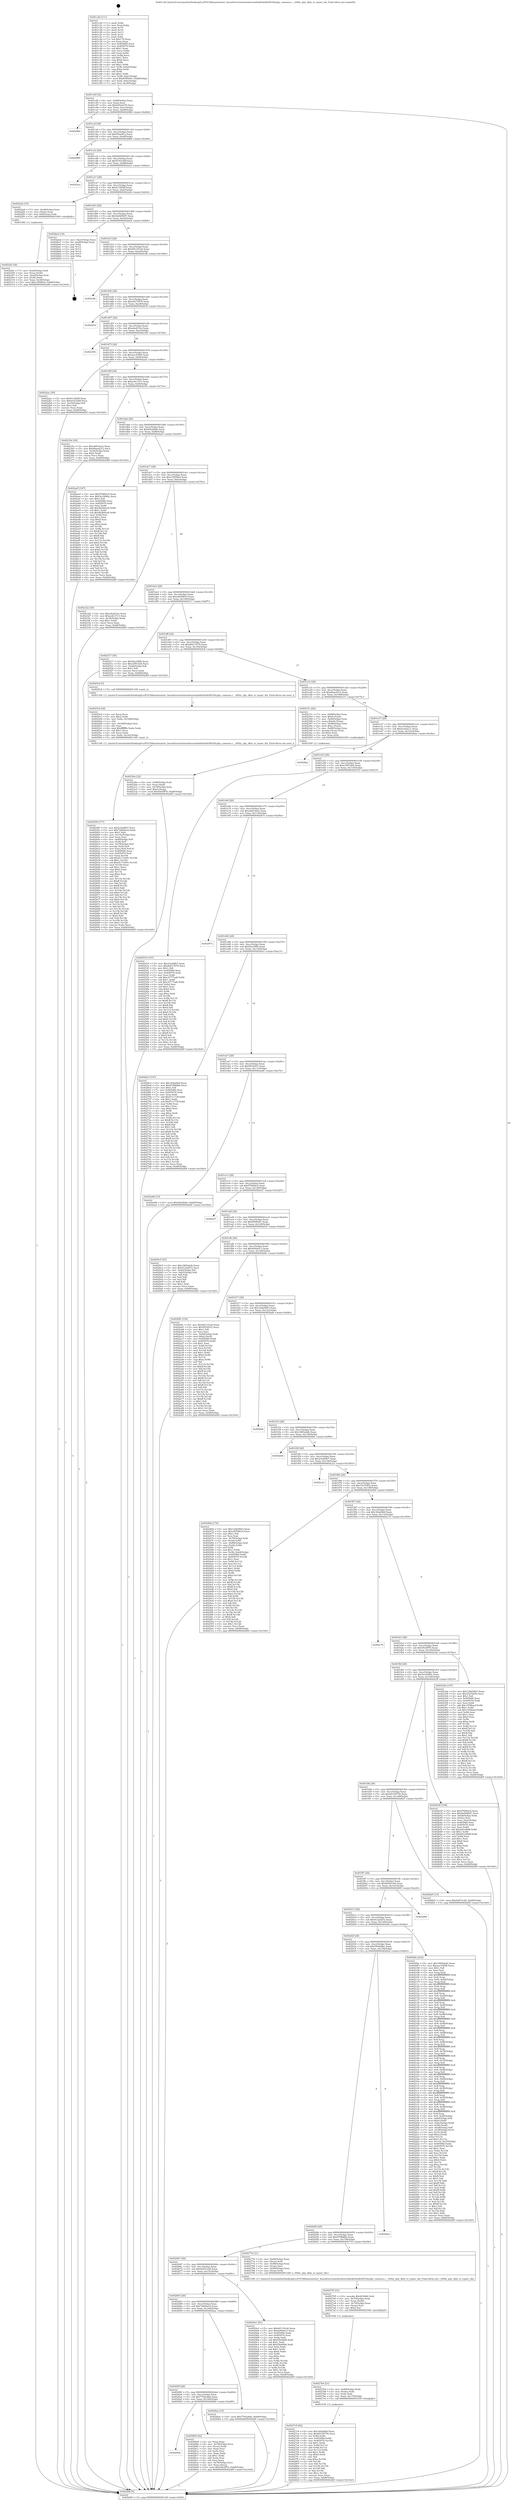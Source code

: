 digraph "0x401c20" {
  label = "0x401c20 (/mnt/c/Users/mathe/Desktop/tcc/POCII/binaries/extr_linuxdriversnetwirelessrealtekrtlwifirtl8192cphy_common.c__rtl92c_phy_dbm_to_txpwr_idx_Final-ollvm.out::main(0))"
  labelloc = "t"
  node[shape=record]

  Entry [label="",width=0.3,height=0.3,shape=circle,fillcolor=black,style=filled]
  "0x401c8f" [label="{
     0x401c8f [32]\l
     | [instrs]\l
     &nbsp;&nbsp;0x401c8f \<+6\>: mov -0xb8(%rbp),%eax\l
     &nbsp;&nbsp;0x401c95 \<+2\>: mov %eax,%ecx\l
     &nbsp;&nbsp;0x401c97 \<+6\>: sub $0x825cb279,%ecx\l
     &nbsp;&nbsp;0x401c9d \<+6\>: mov %eax,-0xcc(%rbp)\l
     &nbsp;&nbsp;0x401ca3 \<+6\>: mov %ecx,-0xd0(%rbp)\l
     &nbsp;&nbsp;0x401ca9 \<+6\>: je 000000000040298d \<main+0xd6d\>\l
  }"]
  "0x40298d" [label="{
     0x40298d\l
  }", style=dashed]
  "0x401caf" [label="{
     0x401caf [28]\l
     | [instrs]\l
     &nbsp;&nbsp;0x401caf \<+5\>: jmp 0000000000401cb4 \<main+0x94\>\l
     &nbsp;&nbsp;0x401cb4 \<+6\>: mov -0xcc(%rbp),%eax\l
     &nbsp;&nbsp;0x401cba \<+5\>: sub $0x85aeff1a,%eax\l
     &nbsp;&nbsp;0x401cbf \<+6\>: mov %eax,-0xd4(%rbp)\l
     &nbsp;&nbsp;0x401cc5 \<+6\>: je 0000000000402886 \<main+0xc66\>\l
  }"]
  Exit [label="",width=0.3,height=0.3,shape=circle,fillcolor=black,style=filled,peripheries=2]
  "0x402886" [label="{
     0x402886\l
  }", style=dashed]
  "0x401ccb" [label="{
     0x401ccb [28]\l
     | [instrs]\l
     &nbsp;&nbsp;0x401ccb \<+5\>: jmp 0000000000401cd0 \<main+0xb0\>\l
     &nbsp;&nbsp;0x401cd0 \<+6\>: mov -0xcc(%rbp),%eax\l
     &nbsp;&nbsp;0x401cd6 \<+5\>: sub $0x9103cb6f,%eax\l
     &nbsp;&nbsp;0x401cdb \<+6\>: mov %eax,-0xd8(%rbp)\l
     &nbsp;&nbsp;0x401ce1 \<+6\>: je 00000000004022ca \<main+0x6aa\>\l
  }"]
  "0x4027c9" [label="{
     0x4027c9 [92]\l
     | [instrs]\l
     &nbsp;&nbsp;0x4027c9 \<+5\>: mov $0x344a08ef,%eax\l
     &nbsp;&nbsp;0x4027ce \<+5\>: mov $0x60339754,%ecx\l
     &nbsp;&nbsp;0x4027d3 \<+3\>: xor %r8d,%r8d\l
     &nbsp;&nbsp;0x4027d6 \<+8\>: mov 0x405060,%r9d\l
     &nbsp;&nbsp;0x4027de \<+8\>: mov 0x405070,%r10d\l
     &nbsp;&nbsp;0x4027e6 \<+4\>: sub $0x1,%r8d\l
     &nbsp;&nbsp;0x4027ea \<+3\>: mov %r9d,%r11d\l
     &nbsp;&nbsp;0x4027ed \<+3\>: add %r8d,%r11d\l
     &nbsp;&nbsp;0x4027f0 \<+4\>: imul %r11d,%r9d\l
     &nbsp;&nbsp;0x4027f4 \<+4\>: and $0x1,%r9d\l
     &nbsp;&nbsp;0x4027f8 \<+4\>: cmp $0x0,%r9d\l
     &nbsp;&nbsp;0x4027fc \<+3\>: sete %bl\l
     &nbsp;&nbsp;0x4027ff \<+4\>: cmp $0xa,%r10d\l
     &nbsp;&nbsp;0x402803 \<+4\>: setl %r14b\l
     &nbsp;&nbsp;0x402807 \<+3\>: mov %bl,%r15b\l
     &nbsp;&nbsp;0x40280a \<+3\>: and %r14b,%r15b\l
     &nbsp;&nbsp;0x40280d \<+3\>: xor %r14b,%bl\l
     &nbsp;&nbsp;0x402810 \<+3\>: or %bl,%r15b\l
     &nbsp;&nbsp;0x402813 \<+4\>: test $0x1,%r15b\l
     &nbsp;&nbsp;0x402817 \<+3\>: cmovne %ecx,%eax\l
     &nbsp;&nbsp;0x40281a \<+6\>: mov %eax,-0xb8(%rbp)\l
     &nbsp;&nbsp;0x402820 \<+5\>: jmp 0000000000402d0f \<main+0x10ef\>\l
  }"]
  "0x4022ca" [label="{
     0x4022ca\l
  }", style=dashed]
  "0x401ce7" [label="{
     0x401ce7 [28]\l
     | [instrs]\l
     &nbsp;&nbsp;0x401ce7 \<+5\>: jmp 0000000000401cec \<main+0xcc\>\l
     &nbsp;&nbsp;0x401cec \<+6\>: mov -0xcc(%rbp),%eax\l
     &nbsp;&nbsp;0x401cf2 \<+5\>: sub $0x9134f2ff,%eax\l
     &nbsp;&nbsp;0x401cf7 \<+6\>: mov %eax,-0xdc(%rbp)\l
     &nbsp;&nbsp;0x401cfd \<+6\>: je 00000000004022eb \<main+0x6cb\>\l
  }"]
  "0x4027b4" [label="{
     0x4027b4 [21]\l
     | [instrs]\l
     &nbsp;&nbsp;0x4027b4 \<+4\>: mov -0x80(%rbp),%rdx\l
     &nbsp;&nbsp;0x4027b8 \<+3\>: mov (%rdx),%rdx\l
     &nbsp;&nbsp;0x4027bb \<+3\>: mov %rdx,%rdi\l
     &nbsp;&nbsp;0x4027be \<+6\>: mov %eax,-0x170(%rbp)\l
     &nbsp;&nbsp;0x4027c4 \<+5\>: call 0000000000401030 \<free@plt\>\l
     | [calls]\l
     &nbsp;&nbsp;0x401030 \{1\} (unknown)\l
  }"]
  "0x4022eb" [label="{
     0x4022eb [19]\l
     | [instrs]\l
     &nbsp;&nbsp;0x4022eb \<+7\>: mov -0xa8(%rbp),%rax\l
     &nbsp;&nbsp;0x4022f2 \<+3\>: mov (%rax),%rax\l
     &nbsp;&nbsp;0x4022f5 \<+4\>: mov 0x8(%rax),%rdi\l
     &nbsp;&nbsp;0x4022f9 \<+5\>: call 0000000000401060 \<atoi@plt\>\l
     | [calls]\l
     &nbsp;&nbsp;0x401060 \{1\} (unknown)\l
  }"]
  "0x401d03" [label="{
     0x401d03 [28]\l
     | [instrs]\l
     &nbsp;&nbsp;0x401d03 \<+5\>: jmp 0000000000401d08 \<main+0xe8\>\l
     &nbsp;&nbsp;0x401d08 \<+6\>: mov -0xcc(%rbp),%eax\l
     &nbsp;&nbsp;0x401d0e \<+5\>: sub $0x9a848b97,%eax\l
     &nbsp;&nbsp;0x401d13 \<+6\>: mov %eax,-0xe0(%rbp)\l
     &nbsp;&nbsp;0x401d19 \<+6\>: je 0000000000402ba4 \<main+0xf84\>\l
  }"]
  "0x402795" [label="{
     0x402795 [31]\l
     | [instrs]\l
     &nbsp;&nbsp;0x402795 \<+10\>: movabs $0x4030d6,%rdi\l
     &nbsp;&nbsp;0x40279f \<+4\>: mov -0x70(%rbp),%rdx\l
     &nbsp;&nbsp;0x4027a3 \<+3\>: mov %rax,(%rdx)\l
     &nbsp;&nbsp;0x4027a6 \<+4\>: mov -0x70(%rbp),%rax\l
     &nbsp;&nbsp;0x4027aa \<+3\>: mov (%rax),%rsi\l
     &nbsp;&nbsp;0x4027ad \<+2\>: mov $0x0,%al\l
     &nbsp;&nbsp;0x4027af \<+5\>: call 0000000000401040 \<printf@plt\>\l
     | [calls]\l
     &nbsp;&nbsp;0x401040 \{1\} (unknown)\l
  }"]
  "0x402ba4" [label="{
     0x402ba4 [18]\l
     | [instrs]\l
     &nbsp;&nbsp;0x402ba4 \<+3\>: mov -0x2c(%rbp),%eax\l
     &nbsp;&nbsp;0x402ba7 \<+4\>: lea -0x28(%rbp),%rsp\l
     &nbsp;&nbsp;0x402bab \<+1\>: pop %rbx\l
     &nbsp;&nbsp;0x402bac \<+2\>: pop %r12\l
     &nbsp;&nbsp;0x402bae \<+2\>: pop %r13\l
     &nbsp;&nbsp;0x402bb0 \<+2\>: pop %r14\l
     &nbsp;&nbsp;0x402bb2 \<+2\>: pop %r15\l
     &nbsp;&nbsp;0x402bb4 \<+1\>: pop %rbp\l
     &nbsp;&nbsp;0x402bb5 \<+1\>: ret\l
  }"]
  "0x401d1f" [label="{
     0x401d1f [28]\l
     | [instrs]\l
     &nbsp;&nbsp;0x401d1f \<+5\>: jmp 0000000000401d24 \<main+0x104\>\l
     &nbsp;&nbsp;0x401d24 \<+6\>: mov -0xcc(%rbp),%eax\l
     &nbsp;&nbsp;0x401d2a \<+5\>: sub $0x9d1191e6,%eax\l
     &nbsp;&nbsp;0x401d2f \<+6\>: mov %eax,-0xe4(%rbp)\l
     &nbsp;&nbsp;0x401d35 \<+6\>: je 0000000000402cdb \<main+0x10bb\>\l
  }"]
  "0x4020bb" [label="{
     0x4020bb\l
  }", style=dashed]
  "0x402cdb" [label="{
     0x402cdb\l
  }", style=dashed]
  "0x401d3b" [label="{
     0x401d3b [28]\l
     | [instrs]\l
     &nbsp;&nbsp;0x401d3b \<+5\>: jmp 0000000000401d40 \<main+0x120\>\l
     &nbsp;&nbsp;0x401d40 \<+6\>: mov -0xcc(%rbp),%eax\l
     &nbsp;&nbsp;0x401d46 \<+5\>: sub $0xa4275979,%eax\l
     &nbsp;&nbsp;0x401d4b \<+6\>: mov %eax,-0xe8(%rbp)\l
     &nbsp;&nbsp;0x401d51 \<+6\>: je 0000000000402834 \<main+0xc14\>\l
  }"]
  "0x4026b9" [label="{
     0x4026b9 [42]\l
     | [instrs]\l
     &nbsp;&nbsp;0x4026b9 \<+2\>: xor %eax,%eax\l
     &nbsp;&nbsp;0x4026bb \<+4\>: mov -0x78(%rbp),%rcx\l
     &nbsp;&nbsp;0x4026bf \<+2\>: mov (%rcx),%edx\l
     &nbsp;&nbsp;0x4026c1 \<+2\>: mov %eax,%esi\l
     &nbsp;&nbsp;0x4026c3 \<+2\>: sub %edx,%esi\l
     &nbsp;&nbsp;0x4026c5 \<+2\>: mov %eax,%edx\l
     &nbsp;&nbsp;0x4026c7 \<+3\>: sub $0x1,%edx\l
     &nbsp;&nbsp;0x4026ca \<+2\>: add %edx,%esi\l
     &nbsp;&nbsp;0x4026cc \<+2\>: sub %esi,%eax\l
     &nbsp;&nbsp;0x4026ce \<+4\>: mov -0x78(%rbp),%rcx\l
     &nbsp;&nbsp;0x4026d2 \<+2\>: mov %eax,(%rcx)\l
     &nbsp;&nbsp;0x4026d4 \<+10\>: movl $0x59e5ff76,-0xb8(%rbp)\l
     &nbsp;&nbsp;0x4026de \<+5\>: jmp 0000000000402d0f \<main+0x10ef\>\l
  }"]
  "0x402834" [label="{
     0x402834\l
  }", style=dashed]
  "0x401d57" [label="{
     0x401d57 [28]\l
     | [instrs]\l
     &nbsp;&nbsp;0x401d57 \<+5\>: jmp 0000000000401d5c \<main+0x13c\>\l
     &nbsp;&nbsp;0x401d5c \<+6\>: mov -0xcc(%rbp),%eax\l
     &nbsp;&nbsp;0x401d62 \<+5\>: sub $0xa4a2f12e,%eax\l
     &nbsp;&nbsp;0x401d67 \<+6\>: mov %eax,-0xec(%rbp)\l
     &nbsp;&nbsp;0x401d6d \<+6\>: je 0000000000402340 \<main+0x720\>\l
  }"]
  "0x40209f" [label="{
     0x40209f [28]\l
     | [instrs]\l
     &nbsp;&nbsp;0x40209f \<+5\>: jmp 00000000004020a4 \<main+0x484\>\l
     &nbsp;&nbsp;0x4020a4 \<+6\>: mov -0xcc(%rbp),%eax\l
     &nbsp;&nbsp;0x4020aa \<+5\>: sub $0x7762a9da,%eax\l
     &nbsp;&nbsp;0x4020af \<+6\>: mov %eax,-0x164(%rbp)\l
     &nbsp;&nbsp;0x4020b5 \<+6\>: je 00000000004026b9 \<main+0xa99\>\l
  }"]
  "0x402340" [label="{
     0x402340\l
  }", style=dashed]
  "0x401d73" [label="{
     0x401d73 [28]\l
     | [instrs]\l
     &nbsp;&nbsp;0x401d73 \<+5\>: jmp 0000000000401d78 \<main+0x158\>\l
     &nbsp;&nbsp;0x401d78 \<+6\>: mov -0xcc(%rbp),%eax\l
     &nbsp;&nbsp;0x401d7e \<+5\>: sub $0xaac35406,%eax\l
     &nbsp;&nbsp;0x401d83 \<+6\>: mov %eax,-0xf0(%rbp)\l
     &nbsp;&nbsp;0x401d89 \<+6\>: je 00000000004022ac \<main+0x68c\>\l
  }"]
  "0x4026aa" [label="{
     0x4026aa [15]\l
     | [instrs]\l
     &nbsp;&nbsp;0x4026aa \<+10\>: movl $0x7762a9da,-0xb8(%rbp)\l
     &nbsp;&nbsp;0x4026b4 \<+5\>: jmp 0000000000402d0f \<main+0x10ef\>\l
  }"]
  "0x4022ac" [label="{
     0x4022ac [30]\l
     | [instrs]\l
     &nbsp;&nbsp;0x4022ac \<+5\>: mov $0x9134f2ff,%eax\l
     &nbsp;&nbsp;0x4022b1 \<+5\>: mov $0x9103cb6f,%ecx\l
     &nbsp;&nbsp;0x4022b6 \<+3\>: mov -0x35(%rbp),%dl\l
     &nbsp;&nbsp;0x4022b9 \<+3\>: test $0x1,%dl\l
     &nbsp;&nbsp;0x4022bc \<+3\>: cmovne %ecx,%eax\l
     &nbsp;&nbsp;0x4022bf \<+6\>: mov %eax,-0xb8(%rbp)\l
     &nbsp;&nbsp;0x4022c5 \<+5\>: jmp 0000000000402d0f \<main+0x10ef\>\l
  }"]
  "0x401d8f" [label="{
     0x401d8f [28]\l
     | [instrs]\l
     &nbsp;&nbsp;0x401d8f \<+5\>: jmp 0000000000401d94 \<main+0x174\>\l
     &nbsp;&nbsp;0x401d94 \<+6\>: mov -0xcc(%rbp),%eax\l
     &nbsp;&nbsp;0x401d9a \<+5\>: sub $0xac6c1513,%eax\l
     &nbsp;&nbsp;0x401d9f \<+6\>: mov %eax,-0xf4(%rbp)\l
     &nbsp;&nbsp;0x401da5 \<+6\>: je 000000000040235e \<main+0x73e\>\l
  }"]
  "0x402083" [label="{
     0x402083 [28]\l
     | [instrs]\l
     &nbsp;&nbsp;0x402083 \<+5\>: jmp 0000000000402088 \<main+0x468\>\l
     &nbsp;&nbsp;0x402088 \<+6\>: mov -0xcc(%rbp),%eax\l
     &nbsp;&nbsp;0x40208e \<+5\>: sub $0x72664ec9,%eax\l
     &nbsp;&nbsp;0x402093 \<+6\>: mov %eax,-0x160(%rbp)\l
     &nbsp;&nbsp;0x402099 \<+6\>: je 00000000004026aa \<main+0xa8a\>\l
  }"]
  "0x40235e" [label="{
     0x40235e [30]\l
     | [instrs]\l
     &nbsp;&nbsp;0x40235e \<+5\>: mov $0xeb814ae2,%eax\l
     &nbsp;&nbsp;0x402363 \<+5\>: mov $0xd6ae4212,%ecx\l
     &nbsp;&nbsp;0x402368 \<+3\>: mov -0x34(%rbp),%edx\l
     &nbsp;&nbsp;0x40236b \<+3\>: cmp $0x0,%edx\l
     &nbsp;&nbsp;0x40236e \<+3\>: cmove %ecx,%eax\l
     &nbsp;&nbsp;0x402371 \<+6\>: mov %eax,-0xb8(%rbp)\l
     &nbsp;&nbsp;0x402377 \<+5\>: jmp 0000000000402d0f \<main+0x10ef\>\l
  }"]
  "0x401dab" [label="{
     0x401dab [28]\l
     | [instrs]\l
     &nbsp;&nbsp;0x401dab \<+5\>: jmp 0000000000401db0 \<main+0x190\>\l
     &nbsp;&nbsp;0x401db0 \<+6\>: mov -0xcc(%rbp),%eax\l
     &nbsp;&nbsp;0x401db6 \<+5\>: sub $0xbf2e6b9e,%eax\l
     &nbsp;&nbsp;0x401dbb \<+6\>: mov %eax,-0xf8(%rbp)\l
     &nbsp;&nbsp;0x401dc1 \<+6\>: je 0000000000402aa5 \<main+0xe85\>\l
  }"]
  "0x4029a1" [label="{
     0x4029a1 [91]\l
     | [instrs]\l
     &nbsp;&nbsp;0x4029a1 \<+5\>: mov $0x9d1191e6,%eax\l
     &nbsp;&nbsp;0x4029a6 \<+5\>: mov $0xfe00a013,%ecx\l
     &nbsp;&nbsp;0x4029ab \<+7\>: mov 0x405060,%edx\l
     &nbsp;&nbsp;0x4029b2 \<+7\>: mov 0x405070,%esi\l
     &nbsp;&nbsp;0x4029b9 \<+2\>: mov %edx,%edi\l
     &nbsp;&nbsp;0x4029bb \<+6\>: sub $0xf3fa4846,%edi\l
     &nbsp;&nbsp;0x4029c1 \<+3\>: sub $0x1,%edi\l
     &nbsp;&nbsp;0x4029c4 \<+6\>: add $0xf3fa4846,%edi\l
     &nbsp;&nbsp;0x4029ca \<+3\>: imul %edi,%edx\l
     &nbsp;&nbsp;0x4029cd \<+3\>: and $0x1,%edx\l
     &nbsp;&nbsp;0x4029d0 \<+3\>: cmp $0x0,%edx\l
     &nbsp;&nbsp;0x4029d3 \<+4\>: sete %r8b\l
     &nbsp;&nbsp;0x4029d7 \<+3\>: cmp $0xa,%esi\l
     &nbsp;&nbsp;0x4029da \<+4\>: setl %r9b\l
     &nbsp;&nbsp;0x4029de \<+3\>: mov %r8b,%r10b\l
     &nbsp;&nbsp;0x4029e1 \<+3\>: and %r9b,%r10b\l
     &nbsp;&nbsp;0x4029e4 \<+3\>: xor %r9b,%r8b\l
     &nbsp;&nbsp;0x4029e7 \<+3\>: or %r8b,%r10b\l
     &nbsp;&nbsp;0x4029ea \<+4\>: test $0x1,%r10b\l
     &nbsp;&nbsp;0x4029ee \<+3\>: cmovne %ecx,%eax\l
     &nbsp;&nbsp;0x4029f1 \<+6\>: mov %eax,-0xb8(%rbp)\l
     &nbsp;&nbsp;0x4029f7 \<+5\>: jmp 0000000000402d0f \<main+0x10ef\>\l
  }"]
  "0x402aa5" [label="{
     0x402aa5 [147]\l
     | [instrs]\l
     &nbsp;&nbsp;0x402aa5 \<+5\>: mov $0xf76892c4,%eax\l
     &nbsp;&nbsp;0x402aaa \<+5\>: mov $0x5a1006bc,%ecx\l
     &nbsp;&nbsp;0x402aaf \<+2\>: mov $0x1,%dl\l
     &nbsp;&nbsp;0x402ab1 \<+7\>: mov 0x405060,%esi\l
     &nbsp;&nbsp;0x402ab8 \<+7\>: mov 0x405070,%edi\l
     &nbsp;&nbsp;0x402abf \<+3\>: mov %esi,%r8d\l
     &nbsp;&nbsp;0x402ac2 \<+7\>: add $0x4626dce8,%r8d\l
     &nbsp;&nbsp;0x402ac9 \<+4\>: sub $0x1,%r8d\l
     &nbsp;&nbsp;0x402acd \<+7\>: sub $0x4626dce8,%r8d\l
     &nbsp;&nbsp;0x402ad4 \<+4\>: imul %r8d,%esi\l
     &nbsp;&nbsp;0x402ad8 \<+3\>: and $0x1,%esi\l
     &nbsp;&nbsp;0x402adb \<+3\>: cmp $0x0,%esi\l
     &nbsp;&nbsp;0x402ade \<+4\>: sete %r9b\l
     &nbsp;&nbsp;0x402ae2 \<+3\>: cmp $0xa,%edi\l
     &nbsp;&nbsp;0x402ae5 \<+4\>: setl %r10b\l
     &nbsp;&nbsp;0x402ae9 \<+3\>: mov %r9b,%r11b\l
     &nbsp;&nbsp;0x402aec \<+4\>: xor $0xff,%r11b\l
     &nbsp;&nbsp;0x402af0 \<+3\>: mov %r10b,%bl\l
     &nbsp;&nbsp;0x402af3 \<+3\>: xor $0xff,%bl\l
     &nbsp;&nbsp;0x402af6 \<+3\>: xor $0x0,%dl\l
     &nbsp;&nbsp;0x402af9 \<+3\>: mov %r11b,%r14b\l
     &nbsp;&nbsp;0x402afc \<+4\>: and $0x0,%r14b\l
     &nbsp;&nbsp;0x402b00 \<+3\>: and %dl,%r9b\l
     &nbsp;&nbsp;0x402b03 \<+3\>: mov %bl,%r15b\l
     &nbsp;&nbsp;0x402b06 \<+4\>: and $0x0,%r15b\l
     &nbsp;&nbsp;0x402b0a \<+3\>: and %dl,%r10b\l
     &nbsp;&nbsp;0x402b0d \<+3\>: or %r9b,%r14b\l
     &nbsp;&nbsp;0x402b10 \<+3\>: or %r10b,%r15b\l
     &nbsp;&nbsp;0x402b13 \<+3\>: xor %r15b,%r14b\l
     &nbsp;&nbsp;0x402b16 \<+3\>: or %bl,%r11b\l
     &nbsp;&nbsp;0x402b19 \<+4\>: xor $0xff,%r11b\l
     &nbsp;&nbsp;0x402b1d \<+3\>: or $0x0,%dl\l
     &nbsp;&nbsp;0x402b20 \<+3\>: and %dl,%r11b\l
     &nbsp;&nbsp;0x402b23 \<+3\>: or %r11b,%r14b\l
     &nbsp;&nbsp;0x402b26 \<+4\>: test $0x1,%r14b\l
     &nbsp;&nbsp;0x402b2a \<+3\>: cmovne %ecx,%eax\l
     &nbsp;&nbsp;0x402b2d \<+6\>: mov %eax,-0xb8(%rbp)\l
     &nbsp;&nbsp;0x402b33 \<+5\>: jmp 0000000000402d0f \<main+0x10ef\>\l
  }"]
  "0x401dc7" [label="{
     0x401dc7 [28]\l
     | [instrs]\l
     &nbsp;&nbsp;0x401dc7 \<+5\>: jmp 0000000000401dcc \<main+0x1ac\>\l
     &nbsp;&nbsp;0x401dcc \<+6\>: mov -0xcc(%rbp),%eax\l
     &nbsp;&nbsp;0x401dd2 \<+5\>: sub $0xc385f9e4,%eax\l
     &nbsp;&nbsp;0x401dd7 \<+6\>: mov %eax,-0xfc(%rbp)\l
     &nbsp;&nbsp;0x401ddd \<+6\>: je 0000000000402322 \<main+0x702\>\l
  }"]
  "0x402067" [label="{
     0x402067 [28]\l
     | [instrs]\l
     &nbsp;&nbsp;0x402067 \<+5\>: jmp 000000000040206c \<main+0x44c\>\l
     &nbsp;&nbsp;0x40206c \<+6\>: mov -0xcc(%rbp),%eax\l
     &nbsp;&nbsp;0x402072 \<+5\>: sub $0x6e87ec29,%eax\l
     &nbsp;&nbsp;0x402077 \<+6\>: mov %eax,-0x15c(%rbp)\l
     &nbsp;&nbsp;0x40207d \<+6\>: je 00000000004029a1 \<main+0xd81\>\l
  }"]
  "0x402322" [label="{
     0x402322 [30]\l
     | [instrs]\l
     &nbsp;&nbsp;0x402322 \<+5\>: mov $0xa4a2f12e,%eax\l
     &nbsp;&nbsp;0x402327 \<+5\>: mov $0xac6c1513,%ecx\l
     &nbsp;&nbsp;0x40232c \<+3\>: mov -0x34(%rbp),%edx\l
     &nbsp;&nbsp;0x40232f \<+3\>: cmp $0x1,%edx\l
     &nbsp;&nbsp;0x402332 \<+3\>: cmovl %ecx,%eax\l
     &nbsp;&nbsp;0x402335 \<+6\>: mov %eax,-0xb8(%rbp)\l
     &nbsp;&nbsp;0x40233b \<+5\>: jmp 0000000000402d0f \<main+0x10ef\>\l
  }"]
  "0x401de3" [label="{
     0x401de3 [28]\l
     | [instrs]\l
     &nbsp;&nbsp;0x401de3 \<+5\>: jmp 0000000000401de8 \<main+0x1c8\>\l
     &nbsp;&nbsp;0x401de8 \<+6\>: mov -0xcc(%rbp),%eax\l
     &nbsp;&nbsp;0x401dee \<+5\>: sub $0xc605981d,%eax\l
     &nbsp;&nbsp;0x401df3 \<+6\>: mov %eax,-0x100(%rbp)\l
     &nbsp;&nbsp;0x401df9 \<+6\>: je 0000000000402517 \<main+0x8f7\>\l
  }"]
  "0x402776" [label="{
     0x402776 [31]\l
     | [instrs]\l
     &nbsp;&nbsp;0x402776 \<+4\>: mov -0x80(%rbp),%rax\l
     &nbsp;&nbsp;0x40277a \<+3\>: mov (%rax),%rdi\l
     &nbsp;&nbsp;0x40277d \<+7\>: mov -0x98(%rbp),%rax\l
     &nbsp;&nbsp;0x402784 \<+2\>: mov (%rax),%esi\l
     &nbsp;&nbsp;0x402786 \<+7\>: mov -0x90(%rbp),%rax\l
     &nbsp;&nbsp;0x40278d \<+3\>: mov (%rax),%rdx\l
     &nbsp;&nbsp;0x402790 \<+5\>: call 00000000004013d0 \<_rtl92c_phy_dbm_to_txpwr_idx\>\l
     | [calls]\l
     &nbsp;&nbsp;0x4013d0 \{1\} (/mnt/c/Users/mathe/Desktop/tcc/POCII/binaries/extr_linuxdriversnetwirelessrealtekrtlwifirtl8192cphy_common.c__rtl92c_phy_dbm_to_txpwr_idx_Final-ollvm.out::_rtl92c_phy_dbm_to_txpwr_idx)\l
  }"]
  "0x402517" [label="{
     0x402517 [30]\l
     | [instrs]\l
     &nbsp;&nbsp;0x402517 \<+5\>: mov $0xf2a10f9b,%eax\l
     &nbsp;&nbsp;0x40251c \<+5\>: mov $0xe3f91d24,%ecx\l
     &nbsp;&nbsp;0x402521 \<+3\>: mov -0x2d(%rbp),%dl\l
     &nbsp;&nbsp;0x402524 \<+3\>: test $0x1,%dl\l
     &nbsp;&nbsp;0x402527 \<+3\>: cmovne %ecx,%eax\l
     &nbsp;&nbsp;0x40252a \<+6\>: mov %eax,-0xb8(%rbp)\l
     &nbsp;&nbsp;0x402530 \<+5\>: jmp 0000000000402d0f \<main+0x10ef\>\l
  }"]
  "0x401dff" [label="{
     0x401dff [28]\l
     | [instrs]\l
     &nbsp;&nbsp;0x401dff \<+5\>: jmp 0000000000401e04 \<main+0x1e4\>\l
     &nbsp;&nbsp;0x401e04 \<+6\>: mov -0xcc(%rbp),%eax\l
     &nbsp;&nbsp;0x401e0a \<+5\>: sub $0xd0217679,%eax\l
     &nbsp;&nbsp;0x401e0f \<+6\>: mov %eax,-0x104(%rbp)\l
     &nbsp;&nbsp;0x401e15 \<+6\>: je 00000000004025c8 \<main+0x9a8\>\l
  }"]
  "0x40204b" [label="{
     0x40204b [28]\l
     | [instrs]\l
     &nbsp;&nbsp;0x40204b \<+5\>: jmp 0000000000402050 \<main+0x430\>\l
     &nbsp;&nbsp;0x402050 \<+6\>: mov -0xcc(%rbp),%eax\l
     &nbsp;&nbsp;0x402056 \<+5\>: sub $0x679fb8bb,%eax\l
     &nbsp;&nbsp;0x40205b \<+6\>: mov %eax,-0x158(%rbp)\l
     &nbsp;&nbsp;0x402061 \<+6\>: je 0000000000402776 \<main+0xb56\>\l
  }"]
  "0x4025c8" [label="{
     0x4025c8 [5]\l
     | [instrs]\l
     &nbsp;&nbsp;0x4025c8 \<+5\>: call 0000000000401160 \<next_i\>\l
     | [calls]\l
     &nbsp;&nbsp;0x401160 \{1\} (/mnt/c/Users/mathe/Desktop/tcc/POCII/binaries/extr_linuxdriversnetwirelessrealtekrtlwifirtl8192cphy_common.c__rtl92c_phy_dbm_to_txpwr_idx_Final-ollvm.out::next_i)\l
  }"]
  "0x401e1b" [label="{
     0x401e1b [28]\l
     | [instrs]\l
     &nbsp;&nbsp;0x401e1b \<+5\>: jmp 0000000000401e20 \<main+0x200\>\l
     &nbsp;&nbsp;0x401e20 \<+6\>: mov -0xcc(%rbp),%eax\l
     &nbsp;&nbsp;0x401e26 \<+5\>: sub $0xd6ae4212,%eax\l
     &nbsp;&nbsp;0x401e2b \<+6\>: mov %eax,-0x108(%rbp)\l
     &nbsp;&nbsp;0x401e31 \<+6\>: je 000000000040237c \<main+0x75c\>\l
  }"]
  "0x402922" [label="{
     0x402922\l
  }", style=dashed]
  "0x40237c" [label="{
     0x40237c [62]\l
     | [instrs]\l
     &nbsp;&nbsp;0x40237c \<+7\>: mov -0x98(%rbp),%rax\l
     &nbsp;&nbsp;0x402383 \<+6\>: movl $0x0,(%rax)\l
     &nbsp;&nbsp;0x402389 \<+7\>: mov -0x90(%rbp),%rax\l
     &nbsp;&nbsp;0x402390 \<+7\>: movq $0x64,(%rax)\l
     &nbsp;&nbsp;0x402397 \<+7\>: mov -0x88(%rbp),%rax\l
     &nbsp;&nbsp;0x40239e \<+6\>: movl $0x1,(%rax)\l
     &nbsp;&nbsp;0x4023a4 \<+7\>: mov -0x88(%rbp),%rax\l
     &nbsp;&nbsp;0x4023ab \<+3\>: movslq (%rax),%rax\l
     &nbsp;&nbsp;0x4023ae \<+4\>: shl $0x2,%rax\l
     &nbsp;&nbsp;0x4023b2 \<+3\>: mov %rax,%rdi\l
     &nbsp;&nbsp;0x4023b5 \<+5\>: call 0000000000401050 \<malloc@plt\>\l
     | [calls]\l
     &nbsp;&nbsp;0x401050 \{1\} (unknown)\l
  }"]
  "0x401e37" [label="{
     0x401e37 [28]\l
     | [instrs]\l
     &nbsp;&nbsp;0x401e37 \<+5\>: jmp 0000000000401e3c \<main+0x21c\>\l
     &nbsp;&nbsp;0x401e3c \<+6\>: mov -0xcc(%rbp),%eax\l
     &nbsp;&nbsp;0x401e42 \<+5\>: sub $0xdce62cc1,%eax\l
     &nbsp;&nbsp;0x401e47 \<+6\>: mov %eax,-0x10c(%rbp)\l
     &nbsp;&nbsp;0x401e4d \<+6\>: je 00000000004028aa \<main+0xc8a\>\l
  }"]
  "0x4025f9" [label="{
     0x4025f9 [177]\l
     | [instrs]\l
     &nbsp;&nbsp;0x4025f9 \<+5\>: mov $0x23ed4fb7,%ecx\l
     &nbsp;&nbsp;0x4025fe \<+5\>: mov $0x72664ec9,%edx\l
     &nbsp;&nbsp;0x402603 \<+3\>: mov $0x1,%dil\l
     &nbsp;&nbsp;0x402606 \<+6\>: mov -0x16c(%rbp),%esi\l
     &nbsp;&nbsp;0x40260c \<+3\>: imul %eax,%esi\l
     &nbsp;&nbsp;0x40260f \<+4\>: mov -0x80(%rbp),%r8\l
     &nbsp;&nbsp;0x402613 \<+3\>: mov (%r8),%r8\l
     &nbsp;&nbsp;0x402616 \<+4\>: mov -0x78(%rbp),%r9\l
     &nbsp;&nbsp;0x40261a \<+3\>: movslq (%r9),%r9\l
     &nbsp;&nbsp;0x40261d \<+4\>: mov %esi,(%r8,%r9,4)\l
     &nbsp;&nbsp;0x402621 \<+7\>: mov 0x405060,%eax\l
     &nbsp;&nbsp;0x402628 \<+7\>: mov 0x405070,%esi\l
     &nbsp;&nbsp;0x40262f \<+3\>: mov %eax,%r10d\l
     &nbsp;&nbsp;0x402632 \<+7\>: add $0xd117a941,%r10d\l
     &nbsp;&nbsp;0x402639 \<+4\>: sub $0x1,%r10d\l
     &nbsp;&nbsp;0x40263d \<+7\>: sub $0xd117a941,%r10d\l
     &nbsp;&nbsp;0x402644 \<+4\>: imul %r10d,%eax\l
     &nbsp;&nbsp;0x402648 \<+3\>: and $0x1,%eax\l
     &nbsp;&nbsp;0x40264b \<+3\>: cmp $0x0,%eax\l
     &nbsp;&nbsp;0x40264e \<+4\>: sete %r11b\l
     &nbsp;&nbsp;0x402652 \<+3\>: cmp $0xa,%esi\l
     &nbsp;&nbsp;0x402655 \<+3\>: setl %bl\l
     &nbsp;&nbsp;0x402658 \<+3\>: mov %r11b,%r14b\l
     &nbsp;&nbsp;0x40265b \<+4\>: xor $0xff,%r14b\l
     &nbsp;&nbsp;0x40265f \<+3\>: mov %bl,%r15b\l
     &nbsp;&nbsp;0x402662 \<+4\>: xor $0xff,%r15b\l
     &nbsp;&nbsp;0x402666 \<+4\>: xor $0x0,%dil\l
     &nbsp;&nbsp;0x40266a \<+3\>: mov %r14b,%r12b\l
     &nbsp;&nbsp;0x40266d \<+4\>: and $0x0,%r12b\l
     &nbsp;&nbsp;0x402671 \<+3\>: and %dil,%r11b\l
     &nbsp;&nbsp;0x402674 \<+3\>: mov %r15b,%r13b\l
     &nbsp;&nbsp;0x402677 \<+4\>: and $0x0,%r13b\l
     &nbsp;&nbsp;0x40267b \<+3\>: and %dil,%bl\l
     &nbsp;&nbsp;0x40267e \<+3\>: or %r11b,%r12b\l
     &nbsp;&nbsp;0x402681 \<+3\>: or %bl,%r13b\l
     &nbsp;&nbsp;0x402684 \<+3\>: xor %r13b,%r12b\l
     &nbsp;&nbsp;0x402687 \<+3\>: or %r15b,%r14b\l
     &nbsp;&nbsp;0x40268a \<+4\>: xor $0xff,%r14b\l
     &nbsp;&nbsp;0x40268e \<+4\>: or $0x0,%dil\l
     &nbsp;&nbsp;0x402692 \<+3\>: and %dil,%r14b\l
     &nbsp;&nbsp;0x402695 \<+3\>: or %r14b,%r12b\l
     &nbsp;&nbsp;0x402698 \<+4\>: test $0x1,%r12b\l
     &nbsp;&nbsp;0x40269c \<+3\>: cmovne %edx,%ecx\l
     &nbsp;&nbsp;0x40269f \<+6\>: mov %ecx,-0xb8(%rbp)\l
     &nbsp;&nbsp;0x4026a5 \<+5\>: jmp 0000000000402d0f \<main+0x10ef\>\l
  }"]
  "0x4028aa" [label="{
     0x4028aa\l
  }", style=dashed]
  "0x401e53" [label="{
     0x401e53 [28]\l
     | [instrs]\l
     &nbsp;&nbsp;0x401e53 \<+5\>: jmp 0000000000401e58 \<main+0x238\>\l
     &nbsp;&nbsp;0x401e58 \<+6\>: mov -0xcc(%rbp),%eax\l
     &nbsp;&nbsp;0x401e5e \<+5\>: sub $0xe3f91d24,%eax\l
     &nbsp;&nbsp;0x401e63 \<+6\>: mov %eax,-0x110(%rbp)\l
     &nbsp;&nbsp;0x401e69 \<+6\>: je 0000000000402535 \<main+0x915\>\l
  }"]
  "0x4025cd" [label="{
     0x4025cd [44]\l
     | [instrs]\l
     &nbsp;&nbsp;0x4025cd \<+2\>: xor %ecx,%ecx\l
     &nbsp;&nbsp;0x4025cf \<+5\>: mov $0x2,%edx\l
     &nbsp;&nbsp;0x4025d4 \<+6\>: mov %edx,-0x168(%rbp)\l
     &nbsp;&nbsp;0x4025da \<+1\>: cltd\l
     &nbsp;&nbsp;0x4025db \<+6\>: mov -0x168(%rbp),%esi\l
     &nbsp;&nbsp;0x4025e1 \<+2\>: idiv %esi\l
     &nbsp;&nbsp;0x4025e3 \<+6\>: imul $0xfffffffe,%edx,%edx\l
     &nbsp;&nbsp;0x4025e9 \<+3\>: sub $0x1,%ecx\l
     &nbsp;&nbsp;0x4025ec \<+2\>: sub %ecx,%edx\l
     &nbsp;&nbsp;0x4025ee \<+6\>: mov %edx,-0x16c(%rbp)\l
     &nbsp;&nbsp;0x4025f4 \<+5\>: call 0000000000401160 \<next_i\>\l
     | [calls]\l
     &nbsp;&nbsp;0x401160 \{1\} (/mnt/c/Users/mathe/Desktop/tcc/POCII/binaries/extr_linuxdriversnetwirelessrealtekrtlwifirtl8192cphy_common.c__rtl92c_phy_dbm_to_txpwr_idx_Final-ollvm.out::next_i)\l
  }"]
  "0x402535" [label="{
     0x402535 [147]\l
     | [instrs]\l
     &nbsp;&nbsp;0x402535 \<+5\>: mov $0x23ed4fb7,%eax\l
     &nbsp;&nbsp;0x40253a \<+5\>: mov $0xd0217679,%ecx\l
     &nbsp;&nbsp;0x40253f \<+2\>: mov $0x1,%dl\l
     &nbsp;&nbsp;0x402541 \<+7\>: mov 0x405060,%esi\l
     &nbsp;&nbsp;0x402548 \<+7\>: mov 0x405070,%edi\l
     &nbsp;&nbsp;0x40254f \<+3\>: mov %esi,%r8d\l
     &nbsp;&nbsp;0x402552 \<+7\>: add $0xc4777aa8,%r8d\l
     &nbsp;&nbsp;0x402559 \<+4\>: sub $0x1,%r8d\l
     &nbsp;&nbsp;0x40255d \<+7\>: sub $0xc4777aa8,%r8d\l
     &nbsp;&nbsp;0x402564 \<+4\>: imul %r8d,%esi\l
     &nbsp;&nbsp;0x402568 \<+3\>: and $0x1,%esi\l
     &nbsp;&nbsp;0x40256b \<+3\>: cmp $0x0,%esi\l
     &nbsp;&nbsp;0x40256e \<+4\>: sete %r9b\l
     &nbsp;&nbsp;0x402572 \<+3\>: cmp $0xa,%edi\l
     &nbsp;&nbsp;0x402575 \<+4\>: setl %r10b\l
     &nbsp;&nbsp;0x402579 \<+3\>: mov %r9b,%r11b\l
     &nbsp;&nbsp;0x40257c \<+4\>: xor $0xff,%r11b\l
     &nbsp;&nbsp;0x402580 \<+3\>: mov %r10b,%bl\l
     &nbsp;&nbsp;0x402583 \<+3\>: xor $0xff,%bl\l
     &nbsp;&nbsp;0x402586 \<+3\>: xor $0x0,%dl\l
     &nbsp;&nbsp;0x402589 \<+3\>: mov %r11b,%r14b\l
     &nbsp;&nbsp;0x40258c \<+4\>: and $0x0,%r14b\l
     &nbsp;&nbsp;0x402590 \<+3\>: and %dl,%r9b\l
     &nbsp;&nbsp;0x402593 \<+3\>: mov %bl,%r15b\l
     &nbsp;&nbsp;0x402596 \<+4\>: and $0x0,%r15b\l
     &nbsp;&nbsp;0x40259a \<+3\>: and %dl,%r10b\l
     &nbsp;&nbsp;0x40259d \<+3\>: or %r9b,%r14b\l
     &nbsp;&nbsp;0x4025a0 \<+3\>: or %r10b,%r15b\l
     &nbsp;&nbsp;0x4025a3 \<+3\>: xor %r15b,%r14b\l
     &nbsp;&nbsp;0x4025a6 \<+3\>: or %bl,%r11b\l
     &nbsp;&nbsp;0x4025a9 \<+4\>: xor $0xff,%r11b\l
     &nbsp;&nbsp;0x4025ad \<+3\>: or $0x0,%dl\l
     &nbsp;&nbsp;0x4025b0 \<+3\>: and %dl,%r11b\l
     &nbsp;&nbsp;0x4025b3 \<+3\>: or %r11b,%r14b\l
     &nbsp;&nbsp;0x4025b6 \<+4\>: test $0x1,%r14b\l
     &nbsp;&nbsp;0x4025ba \<+3\>: cmovne %ecx,%eax\l
     &nbsp;&nbsp;0x4025bd \<+6\>: mov %eax,-0xb8(%rbp)\l
     &nbsp;&nbsp;0x4025c3 \<+5\>: jmp 0000000000402d0f \<main+0x10ef\>\l
  }"]
  "0x401e6f" [label="{
     0x401e6f [28]\l
     | [instrs]\l
     &nbsp;&nbsp;0x401e6f \<+5\>: jmp 0000000000401e74 \<main+0x254\>\l
     &nbsp;&nbsp;0x401e74 \<+6\>: mov -0xcc(%rbp),%eax\l
     &nbsp;&nbsp;0x401e7a \<+5\>: sub $0xeb814ae2,%eax\l
     &nbsp;&nbsp;0x401e7f \<+6\>: mov %eax,-0x114(%rbp)\l
     &nbsp;&nbsp;0x401e85 \<+6\>: je 000000000040297e \<main+0xd5e\>\l
  }"]
  "0x4023ba" [label="{
     0x4023ba [32]\l
     | [instrs]\l
     &nbsp;&nbsp;0x4023ba \<+4\>: mov -0x80(%rbp),%rdi\l
     &nbsp;&nbsp;0x4023be \<+3\>: mov %rax,(%rdi)\l
     &nbsp;&nbsp;0x4023c1 \<+4\>: mov -0x78(%rbp),%rax\l
     &nbsp;&nbsp;0x4023c5 \<+6\>: movl $0x0,(%rax)\l
     &nbsp;&nbsp;0x4023cb \<+10\>: movl $0x59e5ff76,-0xb8(%rbp)\l
     &nbsp;&nbsp;0x4023d5 \<+5\>: jmp 0000000000402d0f \<main+0x10ef\>\l
  }"]
  "0x40297e" [label="{
     0x40297e\l
  }", style=dashed]
  "0x401e8b" [label="{
     0x401e8b [28]\l
     | [instrs]\l
     &nbsp;&nbsp;0x401e8b \<+5\>: jmp 0000000000401e90 \<main+0x270\>\l
     &nbsp;&nbsp;0x401e90 \<+6\>: mov -0xcc(%rbp),%eax\l
     &nbsp;&nbsp;0x401e96 \<+5\>: sub $0xf2a10f9b,%eax\l
     &nbsp;&nbsp;0x401e9b \<+6\>: mov %eax,-0x118(%rbp)\l
     &nbsp;&nbsp;0x401ea1 \<+6\>: je 00000000004026e3 \<main+0xac3\>\l
  }"]
  "0x4022fe" [label="{
     0x4022fe [36]\l
     | [instrs]\l
     &nbsp;&nbsp;0x4022fe \<+7\>: mov -0xa0(%rbp),%rdi\l
     &nbsp;&nbsp;0x402305 \<+2\>: mov %eax,(%rdi)\l
     &nbsp;&nbsp;0x402307 \<+7\>: mov -0xa0(%rbp),%rdi\l
     &nbsp;&nbsp;0x40230e \<+2\>: mov (%rdi),%eax\l
     &nbsp;&nbsp;0x402310 \<+3\>: mov %eax,-0x34(%rbp)\l
     &nbsp;&nbsp;0x402313 \<+10\>: movl $0xc385f9e4,-0xb8(%rbp)\l
     &nbsp;&nbsp;0x40231d \<+5\>: jmp 0000000000402d0f \<main+0x10ef\>\l
  }"]
  "0x4026e3" [label="{
     0x4026e3 [147]\l
     | [instrs]\l
     &nbsp;&nbsp;0x4026e3 \<+5\>: mov $0x344a08ef,%eax\l
     &nbsp;&nbsp;0x4026e8 \<+5\>: mov $0x679fb8bb,%ecx\l
     &nbsp;&nbsp;0x4026ed \<+2\>: mov $0x1,%dl\l
     &nbsp;&nbsp;0x4026ef \<+7\>: mov 0x405060,%esi\l
     &nbsp;&nbsp;0x4026f6 \<+7\>: mov 0x405070,%edi\l
     &nbsp;&nbsp;0x4026fd \<+3\>: mov %esi,%r8d\l
     &nbsp;&nbsp;0x402700 \<+7\>: add $0xf7c171ff,%r8d\l
     &nbsp;&nbsp;0x402707 \<+4\>: sub $0x1,%r8d\l
     &nbsp;&nbsp;0x40270b \<+7\>: sub $0xf7c171ff,%r8d\l
     &nbsp;&nbsp;0x402712 \<+4\>: imul %r8d,%esi\l
     &nbsp;&nbsp;0x402716 \<+3\>: and $0x1,%esi\l
     &nbsp;&nbsp;0x402719 \<+3\>: cmp $0x0,%esi\l
     &nbsp;&nbsp;0x40271c \<+4\>: sete %r9b\l
     &nbsp;&nbsp;0x402720 \<+3\>: cmp $0xa,%edi\l
     &nbsp;&nbsp;0x402723 \<+4\>: setl %r10b\l
     &nbsp;&nbsp;0x402727 \<+3\>: mov %r9b,%r11b\l
     &nbsp;&nbsp;0x40272a \<+4\>: xor $0xff,%r11b\l
     &nbsp;&nbsp;0x40272e \<+3\>: mov %r10b,%bl\l
     &nbsp;&nbsp;0x402731 \<+3\>: xor $0xff,%bl\l
     &nbsp;&nbsp;0x402734 \<+3\>: xor $0x1,%dl\l
     &nbsp;&nbsp;0x402737 \<+3\>: mov %r11b,%r14b\l
     &nbsp;&nbsp;0x40273a \<+4\>: and $0xff,%r14b\l
     &nbsp;&nbsp;0x40273e \<+3\>: and %dl,%r9b\l
     &nbsp;&nbsp;0x402741 \<+3\>: mov %bl,%r15b\l
     &nbsp;&nbsp;0x402744 \<+4\>: and $0xff,%r15b\l
     &nbsp;&nbsp;0x402748 \<+3\>: and %dl,%r10b\l
     &nbsp;&nbsp;0x40274b \<+3\>: or %r9b,%r14b\l
     &nbsp;&nbsp;0x40274e \<+3\>: or %r10b,%r15b\l
     &nbsp;&nbsp;0x402751 \<+3\>: xor %r15b,%r14b\l
     &nbsp;&nbsp;0x402754 \<+3\>: or %bl,%r11b\l
     &nbsp;&nbsp;0x402757 \<+4\>: xor $0xff,%r11b\l
     &nbsp;&nbsp;0x40275b \<+3\>: or $0x1,%dl\l
     &nbsp;&nbsp;0x40275e \<+3\>: and %dl,%r11b\l
     &nbsp;&nbsp;0x402761 \<+3\>: or %r11b,%r14b\l
     &nbsp;&nbsp;0x402764 \<+4\>: test $0x1,%r14b\l
     &nbsp;&nbsp;0x402768 \<+3\>: cmovne %ecx,%eax\l
     &nbsp;&nbsp;0x40276b \<+6\>: mov %eax,-0xb8(%rbp)\l
     &nbsp;&nbsp;0x402771 \<+5\>: jmp 0000000000402d0f \<main+0x10ef\>\l
  }"]
  "0x401ea7" [label="{
     0x401ea7 [28]\l
     | [instrs]\l
     &nbsp;&nbsp;0x401ea7 \<+5\>: jmp 0000000000401eac \<main+0x28c\>\l
     &nbsp;&nbsp;0x401eac \<+6\>: mov -0xcc(%rbp),%eax\l
     &nbsp;&nbsp;0x401eb2 \<+5\>: sub $0xf5f32933,%eax\l
     &nbsp;&nbsp;0x401eb7 \<+6\>: mov %eax,-0x11c(%rbp)\l
     &nbsp;&nbsp;0x401ebd \<+6\>: je 0000000000402a96 \<main+0xe76\>\l
  }"]
  "0x40202f" [label="{
     0x40202f [28]\l
     | [instrs]\l
     &nbsp;&nbsp;0x40202f \<+5\>: jmp 0000000000402034 \<main+0x414\>\l
     &nbsp;&nbsp;0x402034 \<+6\>: mov -0xcc(%rbp),%eax\l
     &nbsp;&nbsp;0x40203a \<+5\>: sub $0x65b9e6bc,%eax\l
     &nbsp;&nbsp;0x40203f \<+6\>: mov %eax,-0x154(%rbp)\l
     &nbsp;&nbsp;0x402045 \<+6\>: je 0000000000402922 \<main+0xd02\>\l
  }"]
  "0x402a96" [label="{
     0x402a96 [15]\l
     | [instrs]\l
     &nbsp;&nbsp;0x402a96 \<+10\>: movl $0xbf2e6b9e,-0xb8(%rbp)\l
     &nbsp;&nbsp;0x402aa0 \<+5\>: jmp 0000000000402d0f \<main+0x10ef\>\l
  }"]
  "0x401ec3" [label="{
     0x401ec3 [28]\l
     | [instrs]\l
     &nbsp;&nbsp;0x401ec3 \<+5\>: jmp 0000000000401ec8 \<main+0x2a8\>\l
     &nbsp;&nbsp;0x401ec8 \<+6\>: mov -0xcc(%rbp),%eax\l
     &nbsp;&nbsp;0x401ece \<+5\>: sub $0xf76892c4,%eax\l
     &nbsp;&nbsp;0x401ed3 \<+6\>: mov %eax,-0x120(%rbp)\l
     &nbsp;&nbsp;0x401ed9 \<+6\>: je 0000000000402cf7 \<main+0x10d7\>\l
  }"]
  "0x4020fa" [label="{
     0x4020fa [434]\l
     | [instrs]\l
     &nbsp;&nbsp;0x4020fa \<+5\>: mov $0x1865ab2b,%eax\l
     &nbsp;&nbsp;0x4020ff \<+5\>: mov $0xaac35406,%ecx\l
     &nbsp;&nbsp;0x402104 \<+2\>: mov $0x1,%dl\l
     &nbsp;&nbsp;0x402106 \<+2\>: xor %esi,%esi\l
     &nbsp;&nbsp;0x402108 \<+3\>: mov %rsp,%rdi\l
     &nbsp;&nbsp;0x40210b \<+4\>: add $0xfffffffffffffff0,%rdi\l
     &nbsp;&nbsp;0x40210f \<+3\>: mov %rdi,%rsp\l
     &nbsp;&nbsp;0x402112 \<+7\>: mov %rdi,-0xb0(%rbp)\l
     &nbsp;&nbsp;0x402119 \<+3\>: mov %rsp,%rdi\l
     &nbsp;&nbsp;0x40211c \<+4\>: add $0xfffffffffffffff0,%rdi\l
     &nbsp;&nbsp;0x402120 \<+3\>: mov %rdi,%rsp\l
     &nbsp;&nbsp;0x402123 \<+3\>: mov %rsp,%r8\l
     &nbsp;&nbsp;0x402126 \<+4\>: add $0xfffffffffffffff0,%r8\l
     &nbsp;&nbsp;0x40212a \<+3\>: mov %r8,%rsp\l
     &nbsp;&nbsp;0x40212d \<+7\>: mov %r8,-0xa8(%rbp)\l
     &nbsp;&nbsp;0x402134 \<+3\>: mov %rsp,%r8\l
     &nbsp;&nbsp;0x402137 \<+4\>: add $0xfffffffffffffff0,%r8\l
     &nbsp;&nbsp;0x40213b \<+3\>: mov %r8,%rsp\l
     &nbsp;&nbsp;0x40213e \<+7\>: mov %r8,-0xa0(%rbp)\l
     &nbsp;&nbsp;0x402145 \<+3\>: mov %rsp,%r8\l
     &nbsp;&nbsp;0x402148 \<+4\>: add $0xfffffffffffffff0,%r8\l
     &nbsp;&nbsp;0x40214c \<+3\>: mov %r8,%rsp\l
     &nbsp;&nbsp;0x40214f \<+7\>: mov %r8,-0x98(%rbp)\l
     &nbsp;&nbsp;0x402156 \<+3\>: mov %rsp,%r8\l
     &nbsp;&nbsp;0x402159 \<+4\>: add $0xfffffffffffffff0,%r8\l
     &nbsp;&nbsp;0x40215d \<+3\>: mov %r8,%rsp\l
     &nbsp;&nbsp;0x402160 \<+7\>: mov %r8,-0x90(%rbp)\l
     &nbsp;&nbsp;0x402167 \<+3\>: mov %rsp,%r8\l
     &nbsp;&nbsp;0x40216a \<+4\>: add $0xfffffffffffffff0,%r8\l
     &nbsp;&nbsp;0x40216e \<+3\>: mov %r8,%rsp\l
     &nbsp;&nbsp;0x402171 \<+7\>: mov %r8,-0x88(%rbp)\l
     &nbsp;&nbsp;0x402178 \<+3\>: mov %rsp,%r8\l
     &nbsp;&nbsp;0x40217b \<+4\>: add $0xfffffffffffffff0,%r8\l
     &nbsp;&nbsp;0x40217f \<+3\>: mov %r8,%rsp\l
     &nbsp;&nbsp;0x402182 \<+4\>: mov %r8,-0x80(%rbp)\l
     &nbsp;&nbsp;0x402186 \<+3\>: mov %rsp,%r8\l
     &nbsp;&nbsp;0x402189 \<+4\>: add $0xfffffffffffffff0,%r8\l
     &nbsp;&nbsp;0x40218d \<+3\>: mov %r8,%rsp\l
     &nbsp;&nbsp;0x402190 \<+4\>: mov %r8,-0x78(%rbp)\l
     &nbsp;&nbsp;0x402194 \<+3\>: mov %rsp,%r8\l
     &nbsp;&nbsp;0x402197 \<+4\>: add $0xfffffffffffffff0,%r8\l
     &nbsp;&nbsp;0x40219b \<+3\>: mov %r8,%rsp\l
     &nbsp;&nbsp;0x40219e \<+4\>: mov %r8,-0x70(%rbp)\l
     &nbsp;&nbsp;0x4021a2 \<+3\>: mov %rsp,%r8\l
     &nbsp;&nbsp;0x4021a5 \<+4\>: add $0xfffffffffffffff0,%r8\l
     &nbsp;&nbsp;0x4021a9 \<+3\>: mov %r8,%rsp\l
     &nbsp;&nbsp;0x4021ac \<+4\>: mov %r8,-0x68(%rbp)\l
     &nbsp;&nbsp;0x4021b0 \<+3\>: mov %rsp,%r8\l
     &nbsp;&nbsp;0x4021b3 \<+4\>: add $0xfffffffffffffff0,%r8\l
     &nbsp;&nbsp;0x4021b7 \<+3\>: mov %r8,%rsp\l
     &nbsp;&nbsp;0x4021ba \<+4\>: mov %r8,-0x60(%rbp)\l
     &nbsp;&nbsp;0x4021be \<+3\>: mov %rsp,%r8\l
     &nbsp;&nbsp;0x4021c1 \<+4\>: add $0xfffffffffffffff0,%r8\l
     &nbsp;&nbsp;0x4021c5 \<+3\>: mov %r8,%rsp\l
     &nbsp;&nbsp;0x4021c8 \<+4\>: mov %r8,-0x58(%rbp)\l
     &nbsp;&nbsp;0x4021cc \<+3\>: mov %rsp,%r8\l
     &nbsp;&nbsp;0x4021cf \<+4\>: add $0xfffffffffffffff0,%r8\l
     &nbsp;&nbsp;0x4021d3 \<+3\>: mov %r8,%rsp\l
     &nbsp;&nbsp;0x4021d6 \<+4\>: mov %r8,-0x50(%rbp)\l
     &nbsp;&nbsp;0x4021da \<+3\>: mov %rsp,%r8\l
     &nbsp;&nbsp;0x4021dd \<+4\>: add $0xfffffffffffffff0,%r8\l
     &nbsp;&nbsp;0x4021e1 \<+3\>: mov %r8,%rsp\l
     &nbsp;&nbsp;0x4021e4 \<+4\>: mov %r8,-0x48(%rbp)\l
     &nbsp;&nbsp;0x4021e8 \<+3\>: mov %rsp,%r8\l
     &nbsp;&nbsp;0x4021eb \<+4\>: add $0xfffffffffffffff0,%r8\l
     &nbsp;&nbsp;0x4021ef \<+3\>: mov %r8,%rsp\l
     &nbsp;&nbsp;0x4021f2 \<+4\>: mov %r8,-0x40(%rbp)\l
     &nbsp;&nbsp;0x4021f6 \<+7\>: mov -0xb0(%rbp),%r8\l
     &nbsp;&nbsp;0x4021fd \<+7\>: movl $0x0,(%r8)\l
     &nbsp;&nbsp;0x402204 \<+7\>: mov -0xbc(%rbp),%r9d\l
     &nbsp;&nbsp;0x40220b \<+3\>: mov %r9d,(%rdi)\l
     &nbsp;&nbsp;0x40220e \<+7\>: mov -0xa8(%rbp),%r8\l
     &nbsp;&nbsp;0x402215 \<+7\>: mov -0xc8(%rbp),%r10\l
     &nbsp;&nbsp;0x40221c \<+3\>: mov %r10,(%r8)\l
     &nbsp;&nbsp;0x40221f \<+3\>: cmpl $0x2,(%rdi)\l
     &nbsp;&nbsp;0x402222 \<+4\>: setne %r11b\l
     &nbsp;&nbsp;0x402226 \<+4\>: and $0x1,%r11b\l
     &nbsp;&nbsp;0x40222a \<+4\>: mov %r11b,-0x35(%rbp)\l
     &nbsp;&nbsp;0x40222e \<+7\>: mov 0x405060,%ebx\l
     &nbsp;&nbsp;0x402235 \<+8\>: mov 0x405070,%r14d\l
     &nbsp;&nbsp;0x40223d \<+3\>: sub $0x1,%esi\l
     &nbsp;&nbsp;0x402240 \<+3\>: mov %ebx,%r15d\l
     &nbsp;&nbsp;0x402243 \<+3\>: add %esi,%r15d\l
     &nbsp;&nbsp;0x402246 \<+4\>: imul %r15d,%ebx\l
     &nbsp;&nbsp;0x40224a \<+3\>: and $0x1,%ebx\l
     &nbsp;&nbsp;0x40224d \<+3\>: cmp $0x0,%ebx\l
     &nbsp;&nbsp;0x402250 \<+4\>: sete %r11b\l
     &nbsp;&nbsp;0x402254 \<+4\>: cmp $0xa,%r14d\l
     &nbsp;&nbsp;0x402258 \<+4\>: setl %r12b\l
     &nbsp;&nbsp;0x40225c \<+3\>: mov %r11b,%r13b\l
     &nbsp;&nbsp;0x40225f \<+4\>: xor $0xff,%r13b\l
     &nbsp;&nbsp;0x402263 \<+3\>: mov %r12b,%sil\l
     &nbsp;&nbsp;0x402266 \<+4\>: xor $0xff,%sil\l
     &nbsp;&nbsp;0x40226a \<+3\>: xor $0x1,%dl\l
     &nbsp;&nbsp;0x40226d \<+3\>: mov %r13b,%dil\l
     &nbsp;&nbsp;0x402270 \<+4\>: and $0xff,%dil\l
     &nbsp;&nbsp;0x402274 \<+3\>: and %dl,%r11b\l
     &nbsp;&nbsp;0x402277 \<+3\>: mov %sil,%r8b\l
     &nbsp;&nbsp;0x40227a \<+4\>: and $0xff,%r8b\l
     &nbsp;&nbsp;0x40227e \<+3\>: and %dl,%r12b\l
     &nbsp;&nbsp;0x402281 \<+3\>: or %r11b,%dil\l
     &nbsp;&nbsp;0x402284 \<+3\>: or %r12b,%r8b\l
     &nbsp;&nbsp;0x402287 \<+3\>: xor %r8b,%dil\l
     &nbsp;&nbsp;0x40228a \<+3\>: or %sil,%r13b\l
     &nbsp;&nbsp;0x40228d \<+4\>: xor $0xff,%r13b\l
     &nbsp;&nbsp;0x402291 \<+3\>: or $0x1,%dl\l
     &nbsp;&nbsp;0x402294 \<+3\>: and %dl,%r13b\l
     &nbsp;&nbsp;0x402297 \<+3\>: or %r13b,%dil\l
     &nbsp;&nbsp;0x40229a \<+4\>: test $0x1,%dil\l
     &nbsp;&nbsp;0x40229e \<+3\>: cmovne %ecx,%eax\l
     &nbsp;&nbsp;0x4022a1 \<+6\>: mov %eax,-0xb8(%rbp)\l
     &nbsp;&nbsp;0x4022a7 \<+5\>: jmp 0000000000402d0f \<main+0x10ef\>\l
  }"]
  "0x402cf7" [label="{
     0x402cf7\l
  }", style=dashed]
  "0x401edf" [label="{
     0x401edf [28]\l
     | [instrs]\l
     &nbsp;&nbsp;0x401edf \<+5\>: jmp 0000000000401ee4 \<main+0x2c4\>\l
     &nbsp;&nbsp;0x401ee4 \<+6\>: mov -0xcc(%rbp),%eax\l
     &nbsp;&nbsp;0x401eea \<+5\>: sub $0xf95f9e61,%eax\l
     &nbsp;&nbsp;0x401eef \<+6\>: mov %eax,-0x124(%rbp)\l
     &nbsp;&nbsp;0x401ef5 \<+6\>: je 00000000004020c5 \<main+0x4a5\>\l
  }"]
  "0x402013" [label="{
     0x402013 [28]\l
     | [instrs]\l
     &nbsp;&nbsp;0x402013 \<+5\>: jmp 0000000000402018 \<main+0x3f8\>\l
     &nbsp;&nbsp;0x402018 \<+6\>: mov -0xcc(%rbp),%eax\l
     &nbsp;&nbsp;0x40201e \<+5\>: sub $0x6122dd7a,%eax\l
     &nbsp;&nbsp;0x402023 \<+6\>: mov %eax,-0x150(%rbp)\l
     &nbsp;&nbsp;0x402029 \<+6\>: je 00000000004020fa \<main+0x4da\>\l
  }"]
  "0x4020c5" [label="{
     0x4020c5 [53]\l
     | [instrs]\l
     &nbsp;&nbsp;0x4020c5 \<+5\>: mov $0x1865ab2b,%eax\l
     &nbsp;&nbsp;0x4020ca \<+5\>: mov $0x6122dd7a,%ecx\l
     &nbsp;&nbsp;0x4020cf \<+6\>: mov -0xb2(%rbp),%dl\l
     &nbsp;&nbsp;0x4020d5 \<+7\>: mov -0xb1(%rbp),%sil\l
     &nbsp;&nbsp;0x4020dc \<+3\>: mov %dl,%dil\l
     &nbsp;&nbsp;0x4020df \<+3\>: and %sil,%dil\l
     &nbsp;&nbsp;0x4020e2 \<+3\>: xor %sil,%dl\l
     &nbsp;&nbsp;0x4020e5 \<+3\>: or %dl,%dil\l
     &nbsp;&nbsp;0x4020e8 \<+4\>: test $0x1,%dil\l
     &nbsp;&nbsp;0x4020ec \<+3\>: cmovne %ecx,%eax\l
     &nbsp;&nbsp;0x4020ef \<+6\>: mov %eax,-0xb8(%rbp)\l
     &nbsp;&nbsp;0x4020f5 \<+5\>: jmp 0000000000402d0f \<main+0x10ef\>\l
  }"]
  "0x401efb" [label="{
     0x401efb [28]\l
     | [instrs]\l
     &nbsp;&nbsp;0x401efb \<+5\>: jmp 0000000000401f00 \<main+0x2e0\>\l
     &nbsp;&nbsp;0x401f00 \<+6\>: mov -0xcc(%rbp),%eax\l
     &nbsp;&nbsp;0x401f06 \<+5\>: sub $0xfe00a013,%eax\l
     &nbsp;&nbsp;0x401f0b \<+6\>: mov %eax,-0x128(%rbp)\l
     &nbsp;&nbsp;0x401f11 \<+6\>: je 00000000004029fc \<main+0xddc\>\l
  }"]
  "0x402d0f" [label="{
     0x402d0f [5]\l
     | [instrs]\l
     &nbsp;&nbsp;0x402d0f \<+5\>: jmp 0000000000401c8f \<main+0x6f\>\l
  }"]
  "0x401c20" [label="{
     0x401c20 [111]\l
     | [instrs]\l
     &nbsp;&nbsp;0x401c20 \<+1\>: push %rbp\l
     &nbsp;&nbsp;0x401c21 \<+3\>: mov %rsp,%rbp\l
     &nbsp;&nbsp;0x401c24 \<+2\>: push %r15\l
     &nbsp;&nbsp;0x401c26 \<+2\>: push %r14\l
     &nbsp;&nbsp;0x401c28 \<+2\>: push %r13\l
     &nbsp;&nbsp;0x401c2a \<+2\>: push %r12\l
     &nbsp;&nbsp;0x401c2c \<+1\>: push %rbx\l
     &nbsp;&nbsp;0x401c2d \<+7\>: sub $0x178,%rsp\l
     &nbsp;&nbsp;0x401c34 \<+2\>: xor %eax,%eax\l
     &nbsp;&nbsp;0x401c36 \<+7\>: mov 0x405060,%ecx\l
     &nbsp;&nbsp;0x401c3d \<+7\>: mov 0x405070,%edx\l
     &nbsp;&nbsp;0x401c44 \<+3\>: sub $0x1,%eax\l
     &nbsp;&nbsp;0x401c47 \<+3\>: mov %ecx,%r8d\l
     &nbsp;&nbsp;0x401c4a \<+3\>: add %eax,%r8d\l
     &nbsp;&nbsp;0x401c4d \<+4\>: imul %r8d,%ecx\l
     &nbsp;&nbsp;0x401c51 \<+3\>: and $0x1,%ecx\l
     &nbsp;&nbsp;0x401c54 \<+3\>: cmp $0x0,%ecx\l
     &nbsp;&nbsp;0x401c57 \<+4\>: sete %r9b\l
     &nbsp;&nbsp;0x401c5b \<+4\>: and $0x1,%r9b\l
     &nbsp;&nbsp;0x401c5f \<+7\>: mov %r9b,-0xb2(%rbp)\l
     &nbsp;&nbsp;0x401c66 \<+3\>: cmp $0xa,%edx\l
     &nbsp;&nbsp;0x401c69 \<+4\>: setl %r9b\l
     &nbsp;&nbsp;0x401c6d \<+4\>: and $0x1,%r9b\l
     &nbsp;&nbsp;0x401c71 \<+7\>: mov %r9b,-0xb1(%rbp)\l
     &nbsp;&nbsp;0x401c78 \<+10\>: movl $0xf95f9e61,-0xb8(%rbp)\l
     &nbsp;&nbsp;0x401c82 \<+6\>: mov %edi,-0xbc(%rbp)\l
     &nbsp;&nbsp;0x401c88 \<+7\>: mov %rsi,-0xc8(%rbp)\l
  }"]
  "0x402900" [label="{
     0x402900\l
  }", style=dashed]
  "0x4029fc" [label="{
     0x4029fc [154]\l
     | [instrs]\l
     &nbsp;&nbsp;0x4029fc \<+5\>: mov $0x9d1191e6,%eax\l
     &nbsp;&nbsp;0x402a01 \<+5\>: mov $0xf5f32933,%ecx\l
     &nbsp;&nbsp;0x402a06 \<+2\>: mov $0x1,%dl\l
     &nbsp;&nbsp;0x402a08 \<+2\>: xor %esi,%esi\l
     &nbsp;&nbsp;0x402a0a \<+7\>: mov -0xb0(%rbp),%rdi\l
     &nbsp;&nbsp;0x402a11 \<+6\>: movl $0x0,(%rdi)\l
     &nbsp;&nbsp;0x402a17 \<+8\>: mov 0x405060,%r8d\l
     &nbsp;&nbsp;0x402a1f \<+8\>: mov 0x405070,%r9d\l
     &nbsp;&nbsp;0x402a27 \<+3\>: sub $0x1,%esi\l
     &nbsp;&nbsp;0x402a2a \<+3\>: mov %r8d,%r10d\l
     &nbsp;&nbsp;0x402a2d \<+3\>: add %esi,%r10d\l
     &nbsp;&nbsp;0x402a30 \<+4\>: imul %r10d,%r8d\l
     &nbsp;&nbsp;0x402a34 \<+4\>: and $0x1,%r8d\l
     &nbsp;&nbsp;0x402a38 \<+4\>: cmp $0x0,%r8d\l
     &nbsp;&nbsp;0x402a3c \<+4\>: sete %r11b\l
     &nbsp;&nbsp;0x402a40 \<+4\>: cmp $0xa,%r9d\l
     &nbsp;&nbsp;0x402a44 \<+3\>: setl %bl\l
     &nbsp;&nbsp;0x402a47 \<+3\>: mov %r11b,%r14b\l
     &nbsp;&nbsp;0x402a4a \<+4\>: xor $0xff,%r14b\l
     &nbsp;&nbsp;0x402a4e \<+3\>: mov %bl,%r15b\l
     &nbsp;&nbsp;0x402a51 \<+4\>: xor $0xff,%r15b\l
     &nbsp;&nbsp;0x402a55 \<+3\>: xor $0x1,%dl\l
     &nbsp;&nbsp;0x402a58 \<+3\>: mov %r14b,%r12b\l
     &nbsp;&nbsp;0x402a5b \<+4\>: and $0xff,%r12b\l
     &nbsp;&nbsp;0x402a5f \<+3\>: and %dl,%r11b\l
     &nbsp;&nbsp;0x402a62 \<+3\>: mov %r15b,%r13b\l
     &nbsp;&nbsp;0x402a65 \<+4\>: and $0xff,%r13b\l
     &nbsp;&nbsp;0x402a69 \<+2\>: and %dl,%bl\l
     &nbsp;&nbsp;0x402a6b \<+3\>: or %r11b,%r12b\l
     &nbsp;&nbsp;0x402a6e \<+3\>: or %bl,%r13b\l
     &nbsp;&nbsp;0x402a71 \<+3\>: xor %r13b,%r12b\l
     &nbsp;&nbsp;0x402a74 \<+3\>: or %r15b,%r14b\l
     &nbsp;&nbsp;0x402a77 \<+4\>: xor $0xff,%r14b\l
     &nbsp;&nbsp;0x402a7b \<+3\>: or $0x1,%dl\l
     &nbsp;&nbsp;0x402a7e \<+3\>: and %dl,%r14b\l
     &nbsp;&nbsp;0x402a81 \<+3\>: or %r14b,%r12b\l
     &nbsp;&nbsp;0x402a84 \<+4\>: test $0x1,%r12b\l
     &nbsp;&nbsp;0x402a88 \<+3\>: cmovne %ecx,%eax\l
     &nbsp;&nbsp;0x402a8b \<+6\>: mov %eax,-0xb8(%rbp)\l
     &nbsp;&nbsp;0x402a91 \<+5\>: jmp 0000000000402d0f \<main+0x10ef\>\l
  }"]
  "0x401f17" [label="{
     0x401f17 [28]\l
     | [instrs]\l
     &nbsp;&nbsp;0x401f17 \<+5\>: jmp 0000000000401f1c \<main+0x2fc\>\l
     &nbsp;&nbsp;0x401f1c \<+6\>: mov -0xcc(%rbp),%eax\l
     &nbsp;&nbsp;0x401f22 \<+5\>: sub $0x12bb5843,%eax\l
     &nbsp;&nbsp;0x401f27 \<+6\>: mov %eax,-0x12c(%rbp)\l
     &nbsp;&nbsp;0x401f2d \<+6\>: je 0000000000402bfb \<main+0xfdb\>\l
  }"]
  "0x401ff7" [label="{
     0x401ff7 [28]\l
     | [instrs]\l
     &nbsp;&nbsp;0x401ff7 \<+5\>: jmp 0000000000401ffc \<main+0x3dc\>\l
     &nbsp;&nbsp;0x401ffc \<+6\>: mov -0xcc(%rbp),%eax\l
     &nbsp;&nbsp;0x402002 \<+5\>: sub $0x6050cc0d,%eax\l
     &nbsp;&nbsp;0x402007 \<+6\>: mov %eax,-0x14c(%rbp)\l
     &nbsp;&nbsp;0x40200d \<+6\>: je 0000000000402900 \<main+0xce0\>\l
  }"]
  "0x402bfb" [label="{
     0x402bfb\l
  }", style=dashed]
  "0x401f33" [label="{
     0x401f33 [28]\l
     | [instrs]\l
     &nbsp;&nbsp;0x401f33 \<+5\>: jmp 0000000000401f38 \<main+0x318\>\l
     &nbsp;&nbsp;0x401f38 \<+6\>: mov -0xcc(%rbp),%eax\l
     &nbsp;&nbsp;0x401f3e \<+5\>: sub $0x1865ab2b,%eax\l
     &nbsp;&nbsp;0x401f43 \<+6\>: mov %eax,-0x130(%rbp)\l
     &nbsp;&nbsp;0x401f49 \<+6\>: je 0000000000402bb6 \<main+0xf96\>\l
  }"]
  "0x402825" [label="{
     0x402825 [15]\l
     | [instrs]\l
     &nbsp;&nbsp;0x402825 \<+10\>: movl $0x6e87ec29,-0xb8(%rbp)\l
     &nbsp;&nbsp;0x40282f \<+5\>: jmp 0000000000402d0f \<main+0x10ef\>\l
  }"]
  "0x402bb6" [label="{
     0x402bb6\l
  }", style=dashed]
  "0x401f4f" [label="{
     0x401f4f [28]\l
     | [instrs]\l
     &nbsp;&nbsp;0x401f4f \<+5\>: jmp 0000000000401f54 \<main+0x334\>\l
     &nbsp;&nbsp;0x401f54 \<+6\>: mov -0xcc(%rbp),%eax\l
     &nbsp;&nbsp;0x401f5a \<+5\>: sub $0x23ed4fb7,%eax\l
     &nbsp;&nbsp;0x401f5f \<+6\>: mov %eax,-0x134(%rbp)\l
     &nbsp;&nbsp;0x401f65 \<+6\>: je 0000000000402c23 \<main+0x1003\>\l
  }"]
  "0x401fdb" [label="{
     0x401fdb [28]\l
     | [instrs]\l
     &nbsp;&nbsp;0x401fdb \<+5\>: jmp 0000000000401fe0 \<main+0x3c0\>\l
     &nbsp;&nbsp;0x401fe0 \<+6\>: mov -0xcc(%rbp),%eax\l
     &nbsp;&nbsp;0x401fe6 \<+5\>: sub $0x60339754,%eax\l
     &nbsp;&nbsp;0x401feb \<+6\>: mov %eax,-0x148(%rbp)\l
     &nbsp;&nbsp;0x401ff1 \<+6\>: je 0000000000402825 \<main+0xc05\>\l
  }"]
  "0x402c23" [label="{
     0x402c23\l
  }", style=dashed]
  "0x401f6b" [label="{
     0x401f6b [28]\l
     | [instrs]\l
     &nbsp;&nbsp;0x401f6b \<+5\>: jmp 0000000000401f70 \<main+0x350\>\l
     &nbsp;&nbsp;0x401f70 \<+6\>: mov -0xcc(%rbp),%eax\l
     &nbsp;&nbsp;0x401f76 \<+5\>: sub $0x33a7045e,%eax\l
     &nbsp;&nbsp;0x401f7b \<+6\>: mov %eax,-0x138(%rbp)\l
     &nbsp;&nbsp;0x401f81 \<+6\>: je 000000000040246d \<main+0x84d\>\l
  }"]
  "0x402b38" [label="{
     0x402b38 [108]\l
     | [instrs]\l
     &nbsp;&nbsp;0x402b38 \<+5\>: mov $0xf76892c4,%eax\l
     &nbsp;&nbsp;0x402b3d \<+5\>: mov $0x9a848b97,%ecx\l
     &nbsp;&nbsp;0x402b42 \<+7\>: mov -0xb0(%rbp),%rdx\l
     &nbsp;&nbsp;0x402b49 \<+2\>: mov (%rdx),%esi\l
     &nbsp;&nbsp;0x402b4b \<+3\>: mov %esi,-0x2c(%rbp)\l
     &nbsp;&nbsp;0x402b4e \<+7\>: mov 0x405060,%esi\l
     &nbsp;&nbsp;0x402b55 \<+7\>: mov 0x405070,%edi\l
     &nbsp;&nbsp;0x402b5c \<+3\>: mov %esi,%r8d\l
     &nbsp;&nbsp;0x402b5f \<+7\>: add $0xb81e9b8f,%r8d\l
     &nbsp;&nbsp;0x402b66 \<+4\>: sub $0x1,%r8d\l
     &nbsp;&nbsp;0x402b6a \<+7\>: sub $0xb81e9b8f,%r8d\l
     &nbsp;&nbsp;0x402b71 \<+4\>: imul %r8d,%esi\l
     &nbsp;&nbsp;0x402b75 \<+3\>: and $0x1,%esi\l
     &nbsp;&nbsp;0x402b78 \<+3\>: cmp $0x0,%esi\l
     &nbsp;&nbsp;0x402b7b \<+4\>: sete %r9b\l
     &nbsp;&nbsp;0x402b7f \<+3\>: cmp $0xa,%edi\l
     &nbsp;&nbsp;0x402b82 \<+4\>: setl %r10b\l
     &nbsp;&nbsp;0x402b86 \<+3\>: mov %r9b,%r11b\l
     &nbsp;&nbsp;0x402b89 \<+3\>: and %r10b,%r11b\l
     &nbsp;&nbsp;0x402b8c \<+3\>: xor %r10b,%r9b\l
     &nbsp;&nbsp;0x402b8f \<+3\>: or %r9b,%r11b\l
     &nbsp;&nbsp;0x402b92 \<+4\>: test $0x1,%r11b\l
     &nbsp;&nbsp;0x402b96 \<+3\>: cmovne %ecx,%eax\l
     &nbsp;&nbsp;0x402b99 \<+6\>: mov %eax,-0xb8(%rbp)\l
     &nbsp;&nbsp;0x402b9f \<+5\>: jmp 0000000000402d0f \<main+0x10ef\>\l
  }"]
  "0x40246d" [label="{
     0x40246d [170]\l
     | [instrs]\l
     &nbsp;&nbsp;0x40246d \<+5\>: mov $0x12bb5843,%eax\l
     &nbsp;&nbsp;0x402472 \<+5\>: mov $0xc605981d,%ecx\l
     &nbsp;&nbsp;0x402477 \<+2\>: mov $0x1,%dl\l
     &nbsp;&nbsp;0x402479 \<+2\>: xor %esi,%esi\l
     &nbsp;&nbsp;0x40247b \<+4\>: mov -0x78(%rbp),%rdi\l
     &nbsp;&nbsp;0x40247f \<+3\>: mov (%rdi),%r8d\l
     &nbsp;&nbsp;0x402482 \<+7\>: mov -0x88(%rbp),%rdi\l
     &nbsp;&nbsp;0x402489 \<+3\>: cmp (%rdi),%r8d\l
     &nbsp;&nbsp;0x40248c \<+4\>: setl %r9b\l
     &nbsp;&nbsp;0x402490 \<+4\>: and $0x1,%r9b\l
     &nbsp;&nbsp;0x402494 \<+4\>: mov %r9b,-0x2d(%rbp)\l
     &nbsp;&nbsp;0x402498 \<+8\>: mov 0x405060,%r8d\l
     &nbsp;&nbsp;0x4024a0 \<+8\>: mov 0x405070,%r10d\l
     &nbsp;&nbsp;0x4024a8 \<+3\>: sub $0x1,%esi\l
     &nbsp;&nbsp;0x4024ab \<+3\>: mov %r8d,%r11d\l
     &nbsp;&nbsp;0x4024ae \<+3\>: add %esi,%r11d\l
     &nbsp;&nbsp;0x4024b1 \<+4\>: imul %r11d,%r8d\l
     &nbsp;&nbsp;0x4024b5 \<+4\>: and $0x1,%r8d\l
     &nbsp;&nbsp;0x4024b9 \<+4\>: cmp $0x0,%r8d\l
     &nbsp;&nbsp;0x4024bd \<+4\>: sete %r9b\l
     &nbsp;&nbsp;0x4024c1 \<+4\>: cmp $0xa,%r10d\l
     &nbsp;&nbsp;0x4024c5 \<+3\>: setl %bl\l
     &nbsp;&nbsp;0x4024c8 \<+3\>: mov %r9b,%r14b\l
     &nbsp;&nbsp;0x4024cb \<+4\>: xor $0xff,%r14b\l
     &nbsp;&nbsp;0x4024cf \<+3\>: mov %bl,%r15b\l
     &nbsp;&nbsp;0x4024d2 \<+4\>: xor $0xff,%r15b\l
     &nbsp;&nbsp;0x4024d6 \<+3\>: xor $0x0,%dl\l
     &nbsp;&nbsp;0x4024d9 \<+3\>: mov %r14b,%r12b\l
     &nbsp;&nbsp;0x4024dc \<+4\>: and $0x0,%r12b\l
     &nbsp;&nbsp;0x4024e0 \<+3\>: and %dl,%r9b\l
     &nbsp;&nbsp;0x4024e3 \<+3\>: mov %r15b,%r13b\l
     &nbsp;&nbsp;0x4024e6 \<+4\>: and $0x0,%r13b\l
     &nbsp;&nbsp;0x4024ea \<+2\>: and %dl,%bl\l
     &nbsp;&nbsp;0x4024ec \<+3\>: or %r9b,%r12b\l
     &nbsp;&nbsp;0x4024ef \<+3\>: or %bl,%r13b\l
     &nbsp;&nbsp;0x4024f2 \<+3\>: xor %r13b,%r12b\l
     &nbsp;&nbsp;0x4024f5 \<+3\>: or %r15b,%r14b\l
     &nbsp;&nbsp;0x4024f8 \<+4\>: xor $0xff,%r14b\l
     &nbsp;&nbsp;0x4024fc \<+3\>: or $0x0,%dl\l
     &nbsp;&nbsp;0x4024ff \<+3\>: and %dl,%r14b\l
     &nbsp;&nbsp;0x402502 \<+3\>: or %r14b,%r12b\l
     &nbsp;&nbsp;0x402505 \<+4\>: test $0x1,%r12b\l
     &nbsp;&nbsp;0x402509 \<+3\>: cmovne %ecx,%eax\l
     &nbsp;&nbsp;0x40250c \<+6\>: mov %eax,-0xb8(%rbp)\l
     &nbsp;&nbsp;0x402512 \<+5\>: jmp 0000000000402d0f \<main+0x10ef\>\l
  }"]
  "0x401f87" [label="{
     0x401f87 [28]\l
     | [instrs]\l
     &nbsp;&nbsp;0x401f87 \<+5\>: jmp 0000000000401f8c \<main+0x36c\>\l
     &nbsp;&nbsp;0x401f8c \<+6\>: mov -0xcc(%rbp),%eax\l
     &nbsp;&nbsp;0x401f92 \<+5\>: sub $0x344a08ef,%eax\l
     &nbsp;&nbsp;0x401f97 \<+6\>: mov %eax,-0x13c(%rbp)\l
     &nbsp;&nbsp;0x401f9d \<+6\>: je 0000000000402c79 \<main+0x1059\>\l
  }"]
  "0x401fbf" [label="{
     0x401fbf [28]\l
     | [instrs]\l
     &nbsp;&nbsp;0x401fbf \<+5\>: jmp 0000000000401fc4 \<main+0x3a4\>\l
     &nbsp;&nbsp;0x401fc4 \<+6\>: mov -0xcc(%rbp),%eax\l
     &nbsp;&nbsp;0x401fca \<+5\>: sub $0x5a1006bc,%eax\l
     &nbsp;&nbsp;0x401fcf \<+6\>: mov %eax,-0x144(%rbp)\l
     &nbsp;&nbsp;0x401fd5 \<+6\>: je 0000000000402b38 \<main+0xf18\>\l
  }"]
  "0x402c79" [label="{
     0x402c79\l
  }", style=dashed]
  "0x401fa3" [label="{
     0x401fa3 [28]\l
     | [instrs]\l
     &nbsp;&nbsp;0x401fa3 \<+5\>: jmp 0000000000401fa8 \<main+0x388\>\l
     &nbsp;&nbsp;0x401fa8 \<+6\>: mov -0xcc(%rbp),%eax\l
     &nbsp;&nbsp;0x401fae \<+5\>: sub $0x59e5ff76,%eax\l
     &nbsp;&nbsp;0x401fb3 \<+6\>: mov %eax,-0x140(%rbp)\l
     &nbsp;&nbsp;0x401fb9 \<+6\>: je 00000000004023da \<main+0x7ba\>\l
  }"]
  "0x4023da" [label="{
     0x4023da [147]\l
     | [instrs]\l
     &nbsp;&nbsp;0x4023da \<+5\>: mov $0x12bb5843,%eax\l
     &nbsp;&nbsp;0x4023df \<+5\>: mov $0x33a7045e,%ecx\l
     &nbsp;&nbsp;0x4023e4 \<+2\>: mov $0x1,%dl\l
     &nbsp;&nbsp;0x4023e6 \<+7\>: mov 0x405060,%esi\l
     &nbsp;&nbsp;0x4023ed \<+7\>: mov 0x405070,%edi\l
     &nbsp;&nbsp;0x4023f4 \<+3\>: mov %esi,%r8d\l
     &nbsp;&nbsp;0x4023f7 \<+7\>: add $0x1459bacf,%r8d\l
     &nbsp;&nbsp;0x4023fe \<+4\>: sub $0x1,%r8d\l
     &nbsp;&nbsp;0x402402 \<+7\>: sub $0x1459bacf,%r8d\l
     &nbsp;&nbsp;0x402409 \<+4\>: imul %r8d,%esi\l
     &nbsp;&nbsp;0x40240d \<+3\>: and $0x1,%esi\l
     &nbsp;&nbsp;0x402410 \<+3\>: cmp $0x0,%esi\l
     &nbsp;&nbsp;0x402413 \<+4\>: sete %r9b\l
     &nbsp;&nbsp;0x402417 \<+3\>: cmp $0xa,%edi\l
     &nbsp;&nbsp;0x40241a \<+4\>: setl %r10b\l
     &nbsp;&nbsp;0x40241e \<+3\>: mov %r9b,%r11b\l
     &nbsp;&nbsp;0x402421 \<+4\>: xor $0xff,%r11b\l
     &nbsp;&nbsp;0x402425 \<+3\>: mov %r10b,%bl\l
     &nbsp;&nbsp;0x402428 \<+3\>: xor $0xff,%bl\l
     &nbsp;&nbsp;0x40242b \<+3\>: xor $0x1,%dl\l
     &nbsp;&nbsp;0x40242e \<+3\>: mov %r11b,%r14b\l
     &nbsp;&nbsp;0x402431 \<+4\>: and $0xff,%r14b\l
     &nbsp;&nbsp;0x402435 \<+3\>: and %dl,%r9b\l
     &nbsp;&nbsp;0x402438 \<+3\>: mov %bl,%r15b\l
     &nbsp;&nbsp;0x40243b \<+4\>: and $0xff,%r15b\l
     &nbsp;&nbsp;0x40243f \<+3\>: and %dl,%r10b\l
     &nbsp;&nbsp;0x402442 \<+3\>: or %r9b,%r14b\l
     &nbsp;&nbsp;0x402445 \<+3\>: or %r10b,%r15b\l
     &nbsp;&nbsp;0x402448 \<+3\>: xor %r15b,%r14b\l
     &nbsp;&nbsp;0x40244b \<+3\>: or %bl,%r11b\l
     &nbsp;&nbsp;0x40244e \<+4\>: xor $0xff,%r11b\l
     &nbsp;&nbsp;0x402452 \<+3\>: or $0x1,%dl\l
     &nbsp;&nbsp;0x402455 \<+3\>: and %dl,%r11b\l
     &nbsp;&nbsp;0x402458 \<+3\>: or %r11b,%r14b\l
     &nbsp;&nbsp;0x40245b \<+4\>: test $0x1,%r14b\l
     &nbsp;&nbsp;0x40245f \<+3\>: cmovne %ecx,%eax\l
     &nbsp;&nbsp;0x402462 \<+6\>: mov %eax,-0xb8(%rbp)\l
     &nbsp;&nbsp;0x402468 \<+5\>: jmp 0000000000402d0f \<main+0x10ef\>\l
  }"]
  Entry -> "0x401c20" [label=" 1"]
  "0x401c8f" -> "0x40298d" [label=" 0"]
  "0x401c8f" -> "0x401caf" [label=" 26"]
  "0x402ba4" -> Exit [label=" 1"]
  "0x401caf" -> "0x402886" [label=" 0"]
  "0x401caf" -> "0x401ccb" [label=" 26"]
  "0x402b38" -> "0x402d0f" [label=" 1"]
  "0x401ccb" -> "0x4022ca" [label=" 0"]
  "0x401ccb" -> "0x401ce7" [label=" 26"]
  "0x402aa5" -> "0x402d0f" [label=" 1"]
  "0x401ce7" -> "0x4022eb" [label=" 1"]
  "0x401ce7" -> "0x401d03" [label=" 25"]
  "0x402a96" -> "0x402d0f" [label=" 1"]
  "0x401d03" -> "0x402ba4" [label=" 1"]
  "0x401d03" -> "0x401d1f" [label=" 24"]
  "0x4029fc" -> "0x402d0f" [label=" 1"]
  "0x401d1f" -> "0x402cdb" [label=" 0"]
  "0x401d1f" -> "0x401d3b" [label=" 24"]
  "0x4029a1" -> "0x402d0f" [label=" 1"]
  "0x401d3b" -> "0x402834" [label=" 0"]
  "0x401d3b" -> "0x401d57" [label=" 24"]
  "0x402825" -> "0x402d0f" [label=" 1"]
  "0x401d57" -> "0x402340" [label=" 0"]
  "0x401d57" -> "0x401d73" [label=" 24"]
  "0x4027b4" -> "0x4027c9" [label=" 1"]
  "0x401d73" -> "0x4022ac" [label=" 1"]
  "0x401d73" -> "0x401d8f" [label=" 23"]
  "0x402795" -> "0x4027b4" [label=" 1"]
  "0x401d8f" -> "0x40235e" [label=" 1"]
  "0x401d8f" -> "0x401dab" [label=" 22"]
  "0x4026e3" -> "0x402d0f" [label=" 1"]
  "0x401dab" -> "0x402aa5" [label=" 1"]
  "0x401dab" -> "0x401dc7" [label=" 21"]
  "0x4026b9" -> "0x402d0f" [label=" 1"]
  "0x401dc7" -> "0x402322" [label=" 1"]
  "0x401dc7" -> "0x401de3" [label=" 20"]
  "0x40209f" -> "0x4026b9" [label=" 1"]
  "0x401de3" -> "0x402517" [label=" 2"]
  "0x401de3" -> "0x401dff" [label=" 18"]
  "0x4027c9" -> "0x402d0f" [label=" 1"]
  "0x401dff" -> "0x4025c8" [label=" 1"]
  "0x401dff" -> "0x401e1b" [label=" 17"]
  "0x402083" -> "0x40209f" [label=" 1"]
  "0x401e1b" -> "0x40237c" [label=" 1"]
  "0x401e1b" -> "0x401e37" [label=" 16"]
  "0x402083" -> "0x4026aa" [label=" 1"]
  "0x401e37" -> "0x4028aa" [label=" 0"]
  "0x401e37" -> "0x401e53" [label=" 16"]
  "0x402067" -> "0x402083" [label=" 2"]
  "0x401e53" -> "0x402535" [label=" 1"]
  "0x401e53" -> "0x401e6f" [label=" 15"]
  "0x402067" -> "0x4029a1" [label=" 1"]
  "0x401e6f" -> "0x40297e" [label=" 0"]
  "0x401e6f" -> "0x401e8b" [label=" 15"]
  "0x40209f" -> "0x4020bb" [label=" 0"]
  "0x401e8b" -> "0x4026e3" [label=" 1"]
  "0x401e8b" -> "0x401ea7" [label=" 14"]
  "0x40204b" -> "0x402067" [label=" 3"]
  "0x401ea7" -> "0x402a96" [label=" 1"]
  "0x401ea7" -> "0x401ec3" [label=" 13"]
  "0x4026aa" -> "0x402d0f" [label=" 1"]
  "0x401ec3" -> "0x402cf7" [label=" 0"]
  "0x401ec3" -> "0x401edf" [label=" 13"]
  "0x40202f" -> "0x40204b" [label=" 4"]
  "0x401edf" -> "0x4020c5" [label=" 1"]
  "0x401edf" -> "0x401efb" [label=" 12"]
  "0x4020c5" -> "0x402d0f" [label=" 1"]
  "0x401c20" -> "0x401c8f" [label=" 1"]
  "0x402d0f" -> "0x401c8f" [label=" 25"]
  "0x402776" -> "0x402795" [label=" 1"]
  "0x401efb" -> "0x4029fc" [label=" 1"]
  "0x401efb" -> "0x401f17" [label=" 11"]
  "0x4025f9" -> "0x402d0f" [label=" 1"]
  "0x401f17" -> "0x402bfb" [label=" 0"]
  "0x401f17" -> "0x401f33" [label=" 11"]
  "0x4025c8" -> "0x4025cd" [label=" 1"]
  "0x401f33" -> "0x402bb6" [label=" 0"]
  "0x401f33" -> "0x401f4f" [label=" 11"]
  "0x402535" -> "0x402d0f" [label=" 1"]
  "0x401f4f" -> "0x402c23" [label=" 0"]
  "0x401f4f" -> "0x401f6b" [label=" 11"]
  "0x40246d" -> "0x402d0f" [label=" 2"]
  "0x401f6b" -> "0x40246d" [label=" 2"]
  "0x401f6b" -> "0x401f87" [label=" 9"]
  "0x4023da" -> "0x402d0f" [label=" 2"]
  "0x401f87" -> "0x402c79" [label=" 0"]
  "0x401f87" -> "0x401fa3" [label=" 9"]
  "0x40237c" -> "0x4023ba" [label=" 1"]
  "0x401fa3" -> "0x4023da" [label=" 2"]
  "0x401fa3" -> "0x401fbf" [label=" 7"]
  "0x4023ba" -> "0x402d0f" [label=" 1"]
  "0x401fbf" -> "0x402b38" [label=" 1"]
  "0x401fbf" -> "0x401fdb" [label=" 6"]
  "0x402517" -> "0x402d0f" [label=" 2"]
  "0x401fdb" -> "0x402825" [label=" 1"]
  "0x401fdb" -> "0x401ff7" [label=" 5"]
  "0x4025cd" -> "0x4025f9" [label=" 1"]
  "0x401ff7" -> "0x402900" [label=" 0"]
  "0x401ff7" -> "0x402013" [label=" 5"]
  "0x40202f" -> "0x402922" [label=" 0"]
  "0x402013" -> "0x4020fa" [label=" 1"]
  "0x402013" -> "0x40202f" [label=" 4"]
  "0x40204b" -> "0x402776" [label=" 1"]
  "0x4020fa" -> "0x402d0f" [label=" 1"]
  "0x4022ac" -> "0x402d0f" [label=" 1"]
  "0x4022eb" -> "0x4022fe" [label=" 1"]
  "0x4022fe" -> "0x402d0f" [label=" 1"]
  "0x402322" -> "0x402d0f" [label=" 1"]
  "0x40235e" -> "0x402d0f" [label=" 1"]
}
